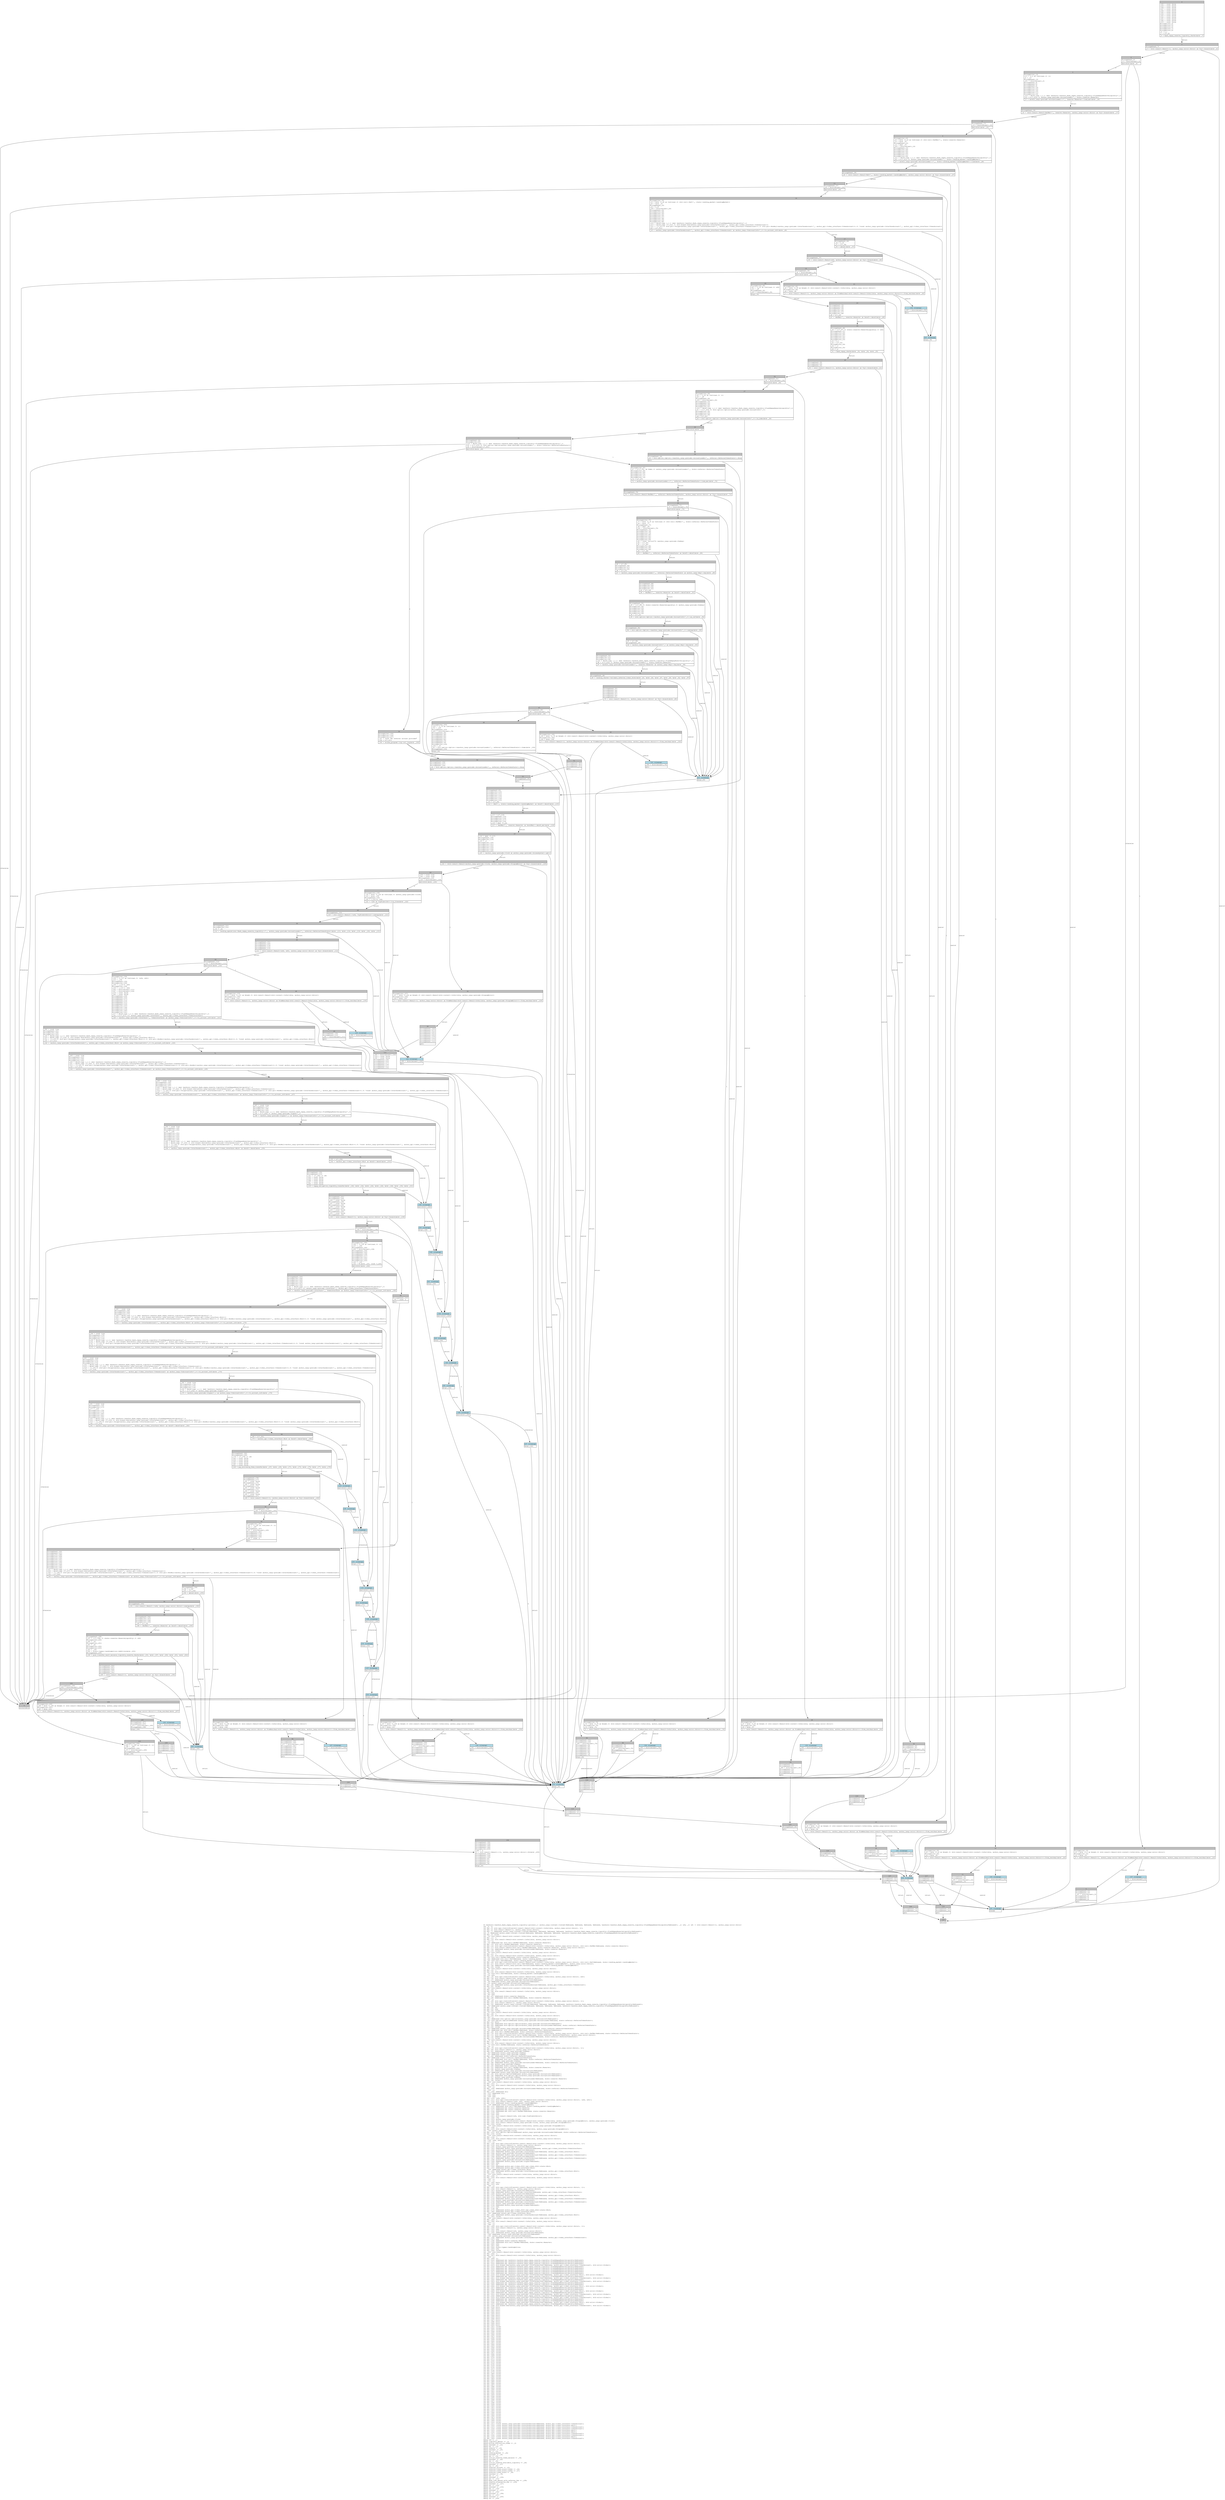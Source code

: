 digraph Mir_0_228 {
    graph [fontname="Courier, monospace"];
    node [fontname="Courier, monospace"];
    edge [fontname="Courier, monospace"];
    label=<fn handlers::handler_flash_repay_reserve_liquidity::process(_1: anchor_lang::context::Context&lt;ReErased, ReErased, ReErased, ReErased, handlers::handler_flash_repay_reserve_liquidity::FlashRepayReserveLiquidity&lt;ReErased&gt;&gt;, _2: u64, _3: u8) -&gt; std::result::Result&lt;(), anchor_lang::error::Error&gt;<br align="left"/>let _4: ();<br align="left"/>let mut _5: std::ops::ControlFlow&lt;std::result::Result&lt;std::convert::Infallible, anchor_lang::error::Error&gt;, ()&gt;;<br align="left"/>let mut _6: std::result::Result&lt;(), anchor_lang::error::Error&gt;;<br align="left"/>let mut _7: &amp;ReErased anchor_lang::context::Context&lt;ReErased, ReErased, ReErased, ReErased, handlers::handler_flash_repay_reserve_liquidity::FlashRepayReserveLiquidity&lt;ReErased&gt;&gt;;<br align="left"/>let _8: &amp;ReErased anchor_lang::context::Context&lt;ReErased, ReErased, ReErased, ReErased, handlers::handler_flash_repay_reserve_liquidity::FlashRepayReserveLiquidity&lt;ReErased&gt;&gt;;<br align="left"/>let mut _9: isize;<br align="left"/>let _10: std::result::Result&lt;std::convert::Infallible, anchor_lang::error::Error&gt;;<br align="left"/>let mut _11: !;<br align="left"/>let mut _12: std::result::Result&lt;std::convert::Infallible, anchor_lang::error::Error&gt;;<br align="left"/>let _13: ();<br align="left"/>let _14: &amp;ReErased mut std::cell::RefMut&lt;ReErased, state::reserve::Reserve&gt;;<br align="left"/>let mut _15: std::cell::RefMut&lt;ReErased, state::reserve::Reserve&gt;;<br align="left"/>let mut _16: std::ops::ControlFlow&lt;std::result::Result&lt;std::convert::Infallible, anchor_lang::error::Error&gt;, std::cell::RefMut&lt;ReErased, state::reserve::Reserve&gt;&gt;;<br align="left"/>let mut _17: std::result::Result&lt;std::cell::RefMut&lt;ReErased, state::reserve::Reserve&gt;, anchor_lang::error::Error&gt;;<br align="left"/>let mut _18: &amp;ReErased anchor_lang::prelude::AccountLoader&lt;ReErased, state::reserve::Reserve&gt;;<br align="left"/>let mut _19: isize;<br align="left"/>let _20: std::result::Result&lt;std::convert::Infallible, anchor_lang::error::Error&gt;;<br align="left"/>let mut _21: !;<br align="left"/>let mut _22: std::result::Result&lt;std::convert::Infallible, anchor_lang::error::Error&gt;;<br align="left"/>let _23: std::cell::RefMut&lt;ReErased, state::reserve::Reserve&gt;;<br align="left"/>let _24: &amp;ReErased std::cell::Ref&lt;ReErased, state::lending_market::LendingMarket&gt;;<br align="left"/>let _25: std::cell::Ref&lt;ReErased, state::lending_market::LendingMarket&gt;;<br align="left"/>let mut _26: std::ops::ControlFlow&lt;std::result::Result&lt;std::convert::Infallible, anchor_lang::error::Error&gt;, std::cell::Ref&lt;ReErased, state::lending_market::LendingMarket&gt;&gt;;<br align="left"/>let mut _27: std::result::Result&lt;std::cell::Ref&lt;ReErased, state::lending_market::LendingMarket&gt;, anchor_lang::error::Error&gt;;<br align="left"/>let mut _28: &amp;ReErased anchor_lang::prelude::AccountLoader&lt;ReErased, state::lending_market::LendingMarket&gt;;<br align="left"/>let mut _29: isize;<br align="left"/>let _30: std::result::Result&lt;std::convert::Infallible, anchor_lang::error::Error&gt;;<br align="left"/>let mut _31: !;<br align="left"/>let mut _32: std::result::Result&lt;std::convert::Infallible, anchor_lang::error::Error&gt;;<br align="left"/>let _33: std::cell::Ref&lt;ReErased, state::lending_market::LendingMarket&gt;;<br align="left"/>let _34: u64;<br align="left"/>let mut _35: std::ops::ControlFlow&lt;std::result::Result&lt;std::convert::Infallible, anchor_lang::error::Error&gt;, u64&gt;;<br align="left"/>let mut _36: std::result::Result&lt;u64, anchor_lang::error::Error&gt;;<br align="left"/>let mut _37: &amp;ReErased anchor_lang::prelude::AccountInfo&lt;ReErased&gt;;<br align="left"/>let _38: &amp;ReErased anchor_lang::prelude::AccountInfo&lt;ReErased&gt;;<br align="left"/>let _39: anchor_lang::prelude::AccountInfo&lt;ReErased&gt;;<br align="left"/>let mut _40: &amp;ReErased anchor_lang::prelude::InterfaceAccount&lt;ReErased, anchor_spl::token_interface::TokenAccount&gt;;<br align="left"/>let mut _41: isize;<br align="left"/>let _42: std::result::Result&lt;std::convert::Infallible, anchor_lang::error::Error&gt;;<br align="left"/>let mut _43: !;<br align="left"/>let mut _44: std::result::Result&lt;std::convert::Infallible, anchor_lang::error::Error&gt;;<br align="left"/>let _45: u64;<br align="left"/>let _46: u64;<br align="left"/>let mut _47: &amp;ReErased state::reserve::Reserve;<br align="left"/>let mut _48: &amp;ReErased std::cell::RefMut&lt;ReErased, state::reserve::Reserve&gt;;<br align="left"/>let _49: ();<br align="left"/>let mut _50: std::ops::ControlFlow&lt;std::result::Result&lt;std::convert::Infallible, anchor_lang::error::Error&gt;, ()&gt;;<br align="left"/>let mut _51: std::result::Result&lt;(), anchor_lang::error::Error&gt;;<br align="left"/>let mut _52: &amp;ReErased anchor_lang::context::Context&lt;ReErased, ReErased, ReErased, ReErased, handlers::handler_flash_repay_reserve_liquidity::FlashRepayReserveLiquidity&lt;ReErased&gt;&gt;;<br align="left"/>let _53: &amp;ReErased anchor_lang::context::Context&lt;ReErased, ReErased, ReErased, ReErased, handlers::handler_flash_repay_reserve_liquidity::FlashRepayReserveLiquidity&lt;ReErased&gt;&gt;;<br align="left"/>let mut _54: u8;<br align="left"/>let mut _55: u64;<br align="left"/>let mut _56: isize;<br align="left"/>let _57: std::result::Result&lt;std::convert::Infallible, anchor_lang::error::Error&gt;;<br align="left"/>let mut _58: !;<br align="left"/>let mut _59: std::result::Result&lt;std::convert::Infallible, anchor_lang::error::Error&gt;;<br align="left"/>let _60: ();<br align="left"/>let _61: &amp;ReErased std::option::Option&lt;anchor_lang::prelude::AccountInfo&lt;ReErased&gt;&gt;;<br align="left"/>let _62: std::option::Option&lt;&amp;ReErased anchor_lang::prelude::AccountLoader&lt;ReErased, state::referral::ReferrerTokenState&gt;&gt;;<br align="left"/>let mut _63: bool;<br align="left"/>let mut _64: &amp;ReErased std::option::Option&lt;anchor_lang::prelude::AccountInfo&lt;ReErased&gt;&gt;;<br align="left"/>let mut _65: &amp;ReErased std::option::Option&lt;anchor_lang::prelude::AccountLoader&lt;ReErased, state::referral::ReferrerTokenState&gt;&gt;;<br align="left"/>let mut _66: isize;<br align="left"/>let _67: &amp;ReErased anchor_lang::prelude::AccountLoader&lt;ReErased, state::referral::ReferrerTokenState&gt;;<br align="left"/>let _68: &amp;ReErased mut std::cell::RefMut&lt;ReErased, state::referral::ReferrerTokenState&gt;;<br align="left"/>let mut _69: std::cell::RefMut&lt;ReErased, state::referral::ReferrerTokenState&gt;;<br align="left"/>let mut _70: std::ops::ControlFlow&lt;std::result::Result&lt;std::convert::Infallible, anchor_lang::error::Error&gt;, std::cell::RefMut&lt;ReErased, state::referral::ReferrerTokenState&gt;&gt;;<br align="left"/>let mut _71: std::result::Result&lt;std::cell::RefMut&lt;ReErased, state::referral::ReferrerTokenState&gt;, anchor_lang::error::Error&gt;;<br align="left"/>let mut _72: &amp;ReErased anchor_lang::prelude::AccountLoader&lt;ReErased, state::referral::ReferrerTokenState&gt;;<br align="left"/>let mut _73: isize;<br align="left"/>let _74: std::result::Result&lt;std::convert::Infallible, anchor_lang::error::Error&gt;;<br align="left"/>let mut _75: !;<br align="left"/>let mut _76: std::result::Result&lt;std::convert::Infallible, anchor_lang::error::Error&gt;;<br align="left"/>let _77: std::cell::RefMut&lt;ReErased, state::referral::ReferrerTokenState&gt;;<br align="left"/>let _78: ();<br align="left"/>let mut _79: std::ops::ControlFlow&lt;std::result::Result&lt;std::convert::Infallible, anchor_lang::error::Error&gt;, ()&gt;;<br align="left"/>let mut _80: std::result::Result&lt;(), anchor_lang::error::Error&gt;;<br align="left"/>let mut _81: &amp;ReErased anchor_lang::prelude::Pubkey;<br align="left"/>let _82: &amp;ReErased anchor_lang::prelude::Pubkey;<br align="left"/>let _83: &amp;ReErased anchor_lang::prelude::Pubkey;<br align="left"/>let mut _84: &amp;ReErased state::referral::ReferrerTokenState;<br align="left"/>let _85: &amp;ReErased state::referral::ReferrerTokenState;<br align="left"/>let mut _86: &amp;ReErased std::cell::RefMut&lt;ReErased, state::referral::ReferrerTokenState&gt;;<br align="left"/>let mut _87: anchor_lang::prelude::Pubkey;<br align="left"/>let mut _88: &amp;ReErased anchor_lang::prelude::AccountLoader&lt;ReErased, state::referral::ReferrerTokenState&gt;;<br align="left"/>let mut _89: anchor_lang::prelude::Pubkey;<br align="left"/>let mut _90: &amp;ReErased state::reserve::Reserve;<br align="left"/>let mut _91: &amp;ReErased std::cell::RefMut&lt;ReErased, state::reserve::Reserve&gt;;<br align="left"/>let mut _92: anchor_lang::prelude::Pubkey;<br align="left"/>let mut _93: &amp;ReErased anchor_lang::prelude::AccountInfo&lt;ReErased&gt;;<br align="left"/>let _94: &amp;ReErased anchor_lang::prelude::AccountInfo&lt;ReErased&gt;;<br align="left"/>let mut _95: std::option::Option&lt;&amp;ReErased anchor_lang::prelude::AccountInfo&lt;ReErased&gt;&gt;;<br align="left"/>let mut _96: &amp;ReErased std::option::Option&lt;anchor_lang::prelude::AccountInfo&lt;ReErased&gt;&gt;;<br align="left"/>let mut _97: anchor_lang::prelude::Pubkey;<br align="left"/>let mut _98: &amp;ReErased anchor_lang::prelude::AccountLoader&lt;ReErased, state::reserve::Reserve&gt;;<br align="left"/>let mut _99: isize;<br align="left"/>let _100: std::result::Result&lt;std::convert::Infallible, anchor_lang::error::Error&gt;;<br align="left"/>let mut _101: !;<br align="left"/>let mut _102: std::result::Result&lt;std::convert::Infallible, anchor_lang::error::Error&gt;;<br align="left"/>let _103: ();<br align="left"/>let mut _104: &amp;ReErased anchor_lang::prelude::AccountLoader&lt;ReErased, state::referral::ReferrerTokenState&gt;;<br align="left"/>let _105: ();<br align="left"/>let mut _106: &amp;ReErased str;<br align="left"/>let _107: &amp;ReErased str;<br align="left"/>let _108: u64;<br align="left"/>let _109: u64;<br align="left"/>let mut _110: (u64, u64);<br align="left"/>let mut _111: std::ops::ControlFlow&lt;std::result::Result&lt;std::convert::Infallible, anchor_lang::error::Error&gt;, (u64, u64)&gt;;<br align="left"/>let mut _112: std::result::Result&lt;(u64, u64), anchor_lang::error::Error&gt;;<br align="left"/>let mut _113: &amp;ReErased state::lending_market::LendingMarket;<br align="left"/>let _114: &amp;ReErased state::lending_market::LendingMarket;<br align="left"/>let mut _115: &amp;ReErased std::cell::Ref&lt;ReErased, state::lending_market::LendingMarket&gt;;<br align="left"/>let mut _116: &amp;ReErased mut state::reserve::Reserve;<br align="left"/>let mut _117: &amp;ReErased mut state::reserve::Reserve;<br align="left"/>let mut _118: &amp;ReErased mut std::cell::RefMut&lt;ReErased, state::reserve::Reserve&gt;;<br align="left"/>let mut _119: u64;<br align="left"/>let mut _120: u64;<br align="left"/>let mut _121: std::result::Result&lt;u64, std::num::TryFromIntError&gt;;<br align="left"/>let mut _122: i64;<br align="left"/>let mut _123: anchor_lang::prelude::Clock;<br align="left"/>let mut _124: std::ops::ControlFlow&lt;std::result::Result&lt;std::convert::Infallible, anchor_lang::prelude::ProgramError&gt;, anchor_lang::prelude::Clock&gt;;<br align="left"/>let mut _125: std::result::Result&lt;anchor_lang::prelude::Clock, anchor_lang::prelude::ProgramError&gt;;<br align="left"/>let mut _126: isize;<br align="left"/>let _127: std::result::Result&lt;std::convert::Infallible, anchor_lang::prelude::ProgramError&gt;;<br align="left"/>let mut _128: !;<br align="left"/>let mut _129: std::result::Result&lt;std::convert::Infallible, anchor_lang::prelude::ProgramError&gt;;<br align="left"/>let _130: anchor_lang::prelude::Clock;<br align="left"/>let mut _131: std::option::Option&lt;&amp;ReErased anchor_lang::prelude::AccountLoader&lt;ReErased, state::referral::ReferrerTokenState&gt;&gt;;<br align="left"/>let mut _132: isize;<br align="left"/>let _133: std::result::Result&lt;std::convert::Infallible, anchor_lang::error::Error&gt;;<br align="left"/>let mut _134: !;<br align="left"/>let mut _135: std::result::Result&lt;std::convert::Infallible, anchor_lang::error::Error&gt;;<br align="left"/>let _136: (u64, u64);<br align="left"/>let _137: ();<br align="left"/>let mut _138: std::ops::ControlFlow&lt;std::result::Result&lt;std::convert::Infallible, anchor_lang::error::Error&gt;, ()&gt;;<br align="left"/>let mut _139: std::result::Result&lt;(), anchor_lang::error::Error&gt;;<br align="left"/>let mut _140: anchor_lang::prelude::AccountInfo&lt;ReErased&gt;;<br align="left"/>let mut _141: &amp;ReErased anchor_lang::prelude::Interface&lt;ReErased, anchor_spl::token_interface::TokenInterface&gt;;<br align="left"/>let mut _142: anchor_lang::prelude::AccountInfo&lt;ReErased&gt;;<br align="left"/>let mut _143: &amp;ReErased anchor_lang::prelude::InterfaceAccount&lt;ReErased, anchor_spl::token_interface::Mint&gt;;<br align="left"/>let mut _144: anchor_lang::prelude::AccountInfo&lt;ReErased&gt;;<br align="left"/>let mut _145: &amp;ReErased anchor_lang::prelude::InterfaceAccount&lt;ReErased, anchor_spl::token_interface::TokenAccount&gt;;<br align="left"/>let mut _146: anchor_lang::prelude::AccountInfo&lt;ReErased&gt;;<br align="left"/>let mut _147: &amp;ReErased anchor_lang::prelude::InterfaceAccount&lt;ReErased, anchor_spl::token_interface::TokenAccount&gt;;<br align="left"/>let mut _148: anchor_lang::prelude::AccountInfo&lt;ReErased&gt;;<br align="left"/>let mut _149: &amp;ReErased anchor_lang::prelude::Signer&lt;ReErased&gt;;<br align="left"/>let mut _150: u64;<br align="left"/>let mut _151: u8;<br align="left"/>let mut _152: &amp;ReErased anchor_spl::token_2022::spl_token_2022::state::Mint;<br align="left"/>let mut _153: &amp;ReErased anchor_spl::token_interface::Mint;<br align="left"/>let _154: &amp;ReErased anchor_spl::token_interface::Mint;<br align="left"/>let mut _155: &amp;ReErased anchor_lang::prelude::InterfaceAccount&lt;ReErased, anchor_spl::token_interface::Mint&gt;;<br align="left"/>let mut _156: isize;<br align="left"/>let _157: std::result::Result&lt;std::convert::Infallible, anchor_lang::error::Error&gt;;<br align="left"/>let mut _158: !;<br align="left"/>let mut _159: std::result::Result&lt;std::convert::Infallible, anchor_lang::error::Error&gt;;<br align="left"/>let _160: ();<br align="left"/>let _161: ();<br align="left"/>let mut _162: bool;<br align="left"/>let mut _163: u64;<br align="left"/>let _164: ();<br align="left"/>let mut _165: std::ops::ControlFlow&lt;std::result::Result&lt;std::convert::Infallible, anchor_lang::error::Error&gt;, ()&gt;;<br align="left"/>let mut _166: std::result::Result&lt;(), anchor_lang::error::Error&gt;;<br align="left"/>let mut _167: anchor_lang::prelude::AccountInfo&lt;ReErased&gt;;<br align="left"/>let mut _168: &amp;ReErased anchor_lang::prelude::Interface&lt;ReErased, anchor_spl::token_interface::TokenInterface&gt;;<br align="left"/>let mut _169: anchor_lang::prelude::AccountInfo&lt;ReErased&gt;;<br align="left"/>let mut _170: &amp;ReErased anchor_lang::prelude::InterfaceAccount&lt;ReErased, anchor_spl::token_interface::Mint&gt;;<br align="left"/>let mut _171: anchor_lang::prelude::AccountInfo&lt;ReErased&gt;;<br align="left"/>let mut _172: &amp;ReErased anchor_lang::prelude::InterfaceAccount&lt;ReErased, anchor_spl::token_interface::TokenAccount&gt;;<br align="left"/>let mut _173: anchor_lang::prelude::AccountInfo&lt;ReErased&gt;;<br align="left"/>let mut _174: &amp;ReErased anchor_lang::prelude::InterfaceAccount&lt;ReErased, anchor_spl::token_interface::TokenAccount&gt;;<br align="left"/>let mut _175: anchor_lang::prelude::AccountInfo&lt;ReErased&gt;;<br align="left"/>let mut _176: &amp;ReErased anchor_lang::prelude::Signer&lt;ReErased&gt;;<br align="left"/>let mut _177: u64;<br align="left"/>let mut _178: u8;<br align="left"/>let mut _179: &amp;ReErased anchor_spl::token_2022::spl_token_2022::state::Mint;<br align="left"/>let mut _180: &amp;ReErased anchor_spl::token_interface::Mint;<br align="left"/>let _181: &amp;ReErased anchor_spl::token_interface::Mint;<br align="left"/>let mut _182: &amp;ReErased anchor_lang::prelude::InterfaceAccount&lt;ReErased, anchor_spl::token_interface::Mint&gt;;<br align="left"/>let mut _183: isize;<br align="left"/>let _184: std::result::Result&lt;std::convert::Infallible, anchor_lang::error::Error&gt;;<br align="left"/>let mut _185: !;<br align="left"/>let mut _186: std::result::Result&lt;std::convert::Infallible, anchor_lang::error::Error&gt;;<br align="left"/>let _187: ();<br align="left"/>let _188: ();<br align="left"/>let mut _189: std::ops::ControlFlow&lt;std::result::Result&lt;std::convert::Infallible, anchor_lang::error::Error&gt;, ()&gt;;<br align="left"/>let mut _190: std::result::Result&lt;(), anchor_lang::error::Error&gt;;<br align="left"/>let mut _191: u64;<br align="left"/>let mut _192: std::result::Result&lt;u64, anchor_lang::error::Error&gt;;<br align="left"/>let mut _193: &amp;ReErased anchor_lang::prelude::AccountInfo&lt;ReErased&gt;;<br align="left"/>let _194: &amp;ReErased anchor_lang::prelude::AccountInfo&lt;ReErased&gt;;<br align="left"/>let _195: anchor_lang::prelude::AccountInfo&lt;ReErased&gt;;<br align="left"/>let mut _196: &amp;ReErased anchor_lang::prelude::InterfaceAccount&lt;ReErased, anchor_spl::token_interface::TokenAccount&gt;;<br align="left"/>let mut _197: u64;<br align="left"/>let mut _198: &amp;ReErased state::reserve::Reserve;<br align="left"/>let mut _199: &amp;ReErased std::cell::RefMut&lt;ReErased, state::reserve::Reserve&gt;;<br align="left"/>let mut _200: u64;<br align="left"/>let mut _201: u64;<br align="left"/>let mut _202: state::types::LendingAction;<br align="left"/>let mut _203: u64;<br align="left"/>let mut _204: isize;<br align="left"/>let _205: std::result::Result&lt;std::convert::Infallible, anchor_lang::error::Error&gt;;<br align="left"/>let mut _206: !;<br align="left"/>let mut _207: std::result::Result&lt;std::convert::Infallible, anchor_lang::error::Error&gt;;<br align="left"/>let _208: ();<br align="left"/>let mut _209: ();<br align="left"/>let mut _210: &amp;ReErased mut handlers::handler_flash_repay_reserve_liquidity::FlashRepayReserveLiquidity&lt;ReErased&gt;;<br align="left"/>let mut _211: &amp;ReErased mut handlers::handler_flash_repay_reserve_liquidity::FlashRepayReserveLiquidity&lt;ReErased&gt;;<br align="left"/>let mut _212: &amp;ReErased mut handlers::handler_flash_repay_reserve_liquidity::FlashRepayReserveLiquidity&lt;ReErased&gt;;<br align="left"/>let mut _213: std::boxed::Box&lt;anchor_lang::prelude::InterfaceAccount&lt;ReErased, anchor_spl::token_interface::TokenAccount&gt;, std::alloc::Global&gt;;<br align="left"/>let mut _214: &amp;ReErased mut handlers::handler_flash_repay_reserve_liquidity::FlashRepayReserveLiquidity&lt;ReErased&gt;;<br align="left"/>let mut _215: &amp;ReErased mut handlers::handler_flash_repay_reserve_liquidity::FlashRepayReserveLiquidity&lt;ReErased&gt;;<br align="left"/>let mut _216: &amp;ReErased mut handlers::handler_flash_repay_reserve_liquidity::FlashRepayReserveLiquidity&lt;ReErased&gt;;<br align="left"/>let mut _217: &amp;ReErased mut handlers::handler_flash_repay_reserve_liquidity::FlashRepayReserveLiquidity&lt;ReErased&gt;;<br align="left"/>let mut _218: &amp;ReErased mut handlers::handler_flash_repay_reserve_liquidity::FlashRepayReserveLiquidity&lt;ReErased&gt;;<br align="left"/>let mut _219: std::boxed::Box&lt;anchor_lang::prelude::InterfaceAccount&lt;ReErased, anchor_spl::token_interface::Mint&gt;, std::alloc::Global&gt;;<br align="left"/>let mut _220: &amp;ReErased mut handlers::handler_flash_repay_reserve_liquidity::FlashRepayReserveLiquidity&lt;ReErased&gt;;<br align="left"/>let mut _221: std::boxed::Box&lt;anchor_lang::prelude::InterfaceAccount&lt;ReErased, anchor_spl::token_interface::TokenAccount&gt;, std::alloc::Global&gt;;<br align="left"/>let mut _222: &amp;ReErased mut handlers::handler_flash_repay_reserve_liquidity::FlashRepayReserveLiquidity&lt;ReErased&gt;;<br align="left"/>let mut _223: std::boxed::Box&lt;anchor_lang::prelude::InterfaceAccount&lt;ReErased, anchor_spl::token_interface::TokenAccount&gt;, std::alloc::Global&gt;;<br align="left"/>let mut _224: &amp;ReErased mut handlers::handler_flash_repay_reserve_liquidity::FlashRepayReserveLiquidity&lt;ReErased&gt;;<br align="left"/>let mut _225: &amp;ReErased mut handlers::handler_flash_repay_reserve_liquidity::FlashRepayReserveLiquidity&lt;ReErased&gt;;<br align="left"/>let mut _226: std::boxed::Box&lt;anchor_lang::prelude::InterfaceAccount&lt;ReErased, anchor_spl::token_interface::Mint&gt;, std::alloc::Global&gt;;<br align="left"/>let mut _227: &amp;ReErased mut handlers::handler_flash_repay_reserve_liquidity::FlashRepayReserveLiquidity&lt;ReErased&gt;;<br align="left"/>let mut _228: &amp;ReErased mut handlers::handler_flash_repay_reserve_liquidity::FlashRepayReserveLiquidity&lt;ReErased&gt;;<br align="left"/>let mut _229: std::boxed::Box&lt;anchor_lang::prelude::InterfaceAccount&lt;ReErased, anchor_spl::token_interface::Mint&gt;, std::alloc::Global&gt;;<br align="left"/>let mut _230: &amp;ReErased mut handlers::handler_flash_repay_reserve_liquidity::FlashRepayReserveLiquidity&lt;ReErased&gt;;<br align="left"/>let mut _231: std::boxed::Box&lt;anchor_lang::prelude::InterfaceAccount&lt;ReErased, anchor_spl::token_interface::TokenAccount&gt;, std::alloc::Global&gt;;<br align="left"/>let mut _232: &amp;ReErased mut handlers::handler_flash_repay_reserve_liquidity::FlashRepayReserveLiquidity&lt;ReErased&gt;;<br align="left"/>let mut _233: std::boxed::Box&lt;anchor_lang::prelude::InterfaceAccount&lt;ReErased, anchor_spl::token_interface::TokenAccount&gt;, std::alloc::Global&gt;;<br align="left"/>let mut _234: &amp;ReErased mut handlers::handler_flash_repay_reserve_liquidity::FlashRepayReserveLiquidity&lt;ReErased&gt;;<br align="left"/>let mut _235: &amp;ReErased mut handlers::handler_flash_repay_reserve_liquidity::FlashRepayReserveLiquidity&lt;ReErased&gt;;<br align="left"/>let mut _236: std::boxed::Box&lt;anchor_lang::prelude::InterfaceAccount&lt;ReErased, anchor_spl::token_interface::Mint&gt;, std::alloc::Global&gt;;<br align="left"/>let mut _237: &amp;ReErased mut handlers::handler_flash_repay_reserve_liquidity::FlashRepayReserveLiquidity&lt;ReErased&gt;;<br align="left"/>let mut _238: std::boxed::Box&lt;anchor_lang::prelude::InterfaceAccount&lt;ReErased, anchor_spl::token_interface::TokenAccount&gt;, std::alloc::Global&gt;;<br align="left"/>let mut _239: bool;<br align="left"/>let mut _240: bool;<br align="left"/>let mut _241: bool;<br align="left"/>let mut _242: bool;<br align="left"/>let mut _243: bool;<br align="left"/>let mut _244: bool;<br align="left"/>let mut _245: bool;<br align="left"/>let mut _246: bool;<br align="left"/>let mut _247: bool;<br align="left"/>let mut _248: bool;<br align="left"/>let mut _249: bool;<br align="left"/>let mut _250: bool;<br align="left"/>let mut _251: isize;<br align="left"/>let mut _252: isize;<br align="left"/>let mut _253: isize;<br align="left"/>let mut _254: isize;<br align="left"/>let mut _255: isize;<br align="left"/>let mut _256: isize;<br align="left"/>let mut _257: isize;<br align="left"/>let mut _258: isize;<br align="left"/>let mut _259: isize;<br align="left"/>let mut _260: isize;<br align="left"/>let mut _261: isize;<br align="left"/>let mut _262: isize;<br align="left"/>let mut _263: isize;<br align="left"/>let mut _264: isize;<br align="left"/>let mut _265: isize;<br align="left"/>let mut _266: isize;<br align="left"/>let mut _267: isize;<br align="left"/>let mut _268: isize;<br align="left"/>let mut _269: isize;<br align="left"/>let mut _270: isize;<br align="left"/>let mut _271: isize;<br align="left"/>let mut _272: isize;<br align="left"/>let mut _273: isize;<br align="left"/>let mut _274: isize;<br align="left"/>let mut _275: isize;<br align="left"/>let mut _276: isize;<br align="left"/>let mut _277: isize;<br align="left"/>let mut _278: isize;<br align="left"/>let mut _279: isize;<br align="left"/>let mut _280: isize;<br align="left"/>let mut _281: isize;<br align="left"/>let mut _282: isize;<br align="left"/>let mut _283: isize;<br align="left"/>let mut _284: isize;<br align="left"/>let mut _285: isize;<br align="left"/>let mut _286: isize;<br align="left"/>let mut _287: isize;<br align="left"/>let mut _288: isize;<br align="left"/>let mut _289: isize;<br align="left"/>let mut _290: isize;<br align="left"/>let mut _291: isize;<br align="left"/>let mut _292: isize;<br align="left"/>let mut _293: isize;<br align="left"/>let mut _294: isize;<br align="left"/>let mut _295: isize;<br align="left"/>let mut _296: isize;<br align="left"/>let mut _297: isize;<br align="left"/>let mut _298: isize;<br align="left"/>let mut _299: isize;<br align="left"/>let mut _300: isize;<br align="left"/>let mut _301: isize;<br align="left"/>let mut _302: isize;<br align="left"/>let mut _303: isize;<br align="left"/>let mut _304: isize;<br align="left"/>let mut _305: isize;<br align="left"/>let mut _306: isize;<br align="left"/>let mut _307: isize;<br align="left"/>let mut _308: isize;<br align="left"/>let mut _309: isize;<br align="left"/>let mut _310: isize;<br align="left"/>let mut _311: *const anchor_lang::prelude::InterfaceAccount&lt;ReErased, anchor_spl::token_interface::TokenAccount&gt;;<br align="left"/>let mut _312: *const anchor_lang::prelude::InterfaceAccount&lt;ReErased, anchor_spl::token_interface::Mint&gt;;<br align="left"/>let mut _313: *const anchor_lang::prelude::InterfaceAccount&lt;ReErased, anchor_spl::token_interface::TokenAccount&gt;;<br align="left"/>let mut _314: *const anchor_lang::prelude::InterfaceAccount&lt;ReErased, anchor_spl::token_interface::TokenAccount&gt;;<br align="left"/>let mut _315: *const anchor_lang::prelude::InterfaceAccount&lt;ReErased, anchor_spl::token_interface::Mint&gt;;<br align="left"/>let mut _316: *const anchor_lang::prelude::InterfaceAccount&lt;ReErased, anchor_spl::token_interface::Mint&gt;;<br align="left"/>let mut _317: *const anchor_lang::prelude::InterfaceAccount&lt;ReErased, anchor_spl::token_interface::TokenAccount&gt;;<br align="left"/>let mut _318: *const anchor_lang::prelude::InterfaceAccount&lt;ReErased, anchor_spl::token_interface::TokenAccount&gt;;<br align="left"/>let mut _319: *const anchor_lang::prelude::InterfaceAccount&lt;ReErased, anchor_spl::token_interface::Mint&gt;;<br align="left"/>let mut _320: *const anchor_lang::prelude::InterfaceAccount&lt;ReErased, anchor_spl::token_interface::TokenAccount&gt;;<br align="left"/>debug ctx =&gt; _1;<br align="left"/>debug liquidity_amount =&gt; _2;<br align="left"/>debug borrow_instruction_index =&gt; _3;<br align="left"/>debug residual =&gt; _10;<br align="left"/>debug val =&gt; _13;<br align="left"/>debug reserve =&gt; _14;<br align="left"/>debug residual =&gt; _20;<br align="left"/>debug val =&gt; _23;<br align="left"/>debug lending_market =&gt; _24;<br align="left"/>debug residual =&gt; _30;<br align="left"/>debug val =&gt; _33;<br align="left"/>debug initial_reserve_token_balance =&gt; _34;<br align="left"/>debug residual =&gt; _42;<br align="left"/>debug val =&gt; _45;<br align="left"/>debug initial_reserve_available_liquidity =&gt; _46;<br align="left"/>debug residual =&gt; _57;<br align="left"/>debug val =&gt; _60;<br align="left"/>debug referrer_account =&gt; _61;<br align="left"/>debug referrer_token_state_loader =&gt; _62;<br align="left"/>debug referrer_token_state_loader =&gt; _67;<br align="left"/>debug referrer_token_state =&gt; _68;<br align="left"/>debug residual =&gt; _74;<br align="left"/>debug val =&gt; _77;<br align="left"/>debug residual =&gt; _100;<br align="left"/>debug val =&gt; _103;<br align="left"/>debug flash_loan_amount_with_referrer_fee =&gt; _108;<br align="left"/>debug reserve_origination_fee =&gt; _109;<br align="left"/>debug residual =&gt; _127;<br align="left"/>debug val =&gt; _130;<br align="left"/>debug residual =&gt; _133;<br align="left"/>debug val =&gt; _136;<br align="left"/>debug residual =&gt; _157;<br align="left"/>debug val =&gt; _160;<br align="left"/>debug residual =&gt; _184;<br align="left"/>debug val =&gt; _187;<br align="left"/>debug residual =&gt; _205;<br align="left"/>debug val =&gt; _208;<br align="left"/>>;
    bb0__0_228 [shape="none", label=<<table border="0" cellborder="1" cellspacing="0"><tr><td bgcolor="gray" align="center" colspan="1">0</td></tr><tr><td align="left" balign="left">_250 = const false<br/>_249 = const false<br/>_248 = const false<br/>_247 = const false<br/>_246 = const false<br/>_245 = const false<br/>_244 = const false<br/>_243 = const false<br/>_242 = const false<br/>_241 = const false<br/>_240 = const false<br/>_239 = const false<br/>StorageLive(_4)<br/>StorageLive(_5)<br/>StorageLive(_6)<br/>StorageLive(_7)<br/>StorageLive(_8)<br/>_8 = &amp;_1<br/>_7 = &amp;(*_8)<br/></td></tr><tr><td align="left">_6 = flash_repay_reserve_liquidity_checks(move _7)</td></tr></table>>];
    bb1__0_228 [shape="none", label=<<table border="0" cellborder="1" cellspacing="0"><tr><td bgcolor="gray" align="center" colspan="1">1</td></tr><tr><td align="left" balign="left">StorageDead(_7)<br/></td></tr><tr><td align="left">_5 = &lt;std::result::Result&lt;(), anchor_lang::error::Error&gt; as Try&gt;::branch(move _6)</td></tr></table>>];
    bb2__0_228 [shape="none", label=<<table border="0" cellborder="1" cellspacing="0"><tr><td bgcolor="gray" align="center" colspan="1">2</td></tr><tr><td align="left" balign="left">StorageDead(_6)<br/>_9 = discriminant(_5)<br/></td></tr><tr><td align="left">switchInt(move _9)</td></tr></table>>];
    bb3__0_228 [shape="none", label=<<table border="0" cellborder="1" cellspacing="0"><tr><td bgcolor="gray" align="center" colspan="1">3</td></tr><tr><td align="left" balign="left">StorageLive(_13)<br/>_13 = ((_5 as Continue).0: ())<br/>_4 = _13<br/>StorageDead(_13)<br/>_251 = discriminant(_5)<br/>StorageDead(_8)<br/>StorageDead(_5)<br/>StorageDead(_4)<br/>StorageLive(_14)<br/>StorageLive(_15)<br/>StorageLive(_16)<br/>StorageLive(_17)<br/>StorageLive(_18)<br/>_210 = deref_copy (_1.1: &amp;mut handlers::handler_flash_repay_reserve_liquidity::FlashRepayReserveLiquidity&lt;'_&gt;)<br/>_18 = &amp;((*_210).3: anchor_lang::prelude::AccountLoader&lt;'_, state::reserve::Reserve&gt;)<br/></td></tr><tr><td align="left">_17 = anchor_lang::prelude::AccountLoader::&lt;'_, reserve::Reserve&gt;::load_mut(move _18)</td></tr></table>>];
    bb4__0_228 [shape="none", label=<<table border="0" cellborder="1" cellspacing="0"><tr><td bgcolor="gray" align="center" colspan="1">4</td></tr><tr><td align="left">unreachable</td></tr></table>>];
    bb5__0_228 [shape="none", label=<<table border="0" cellborder="1" cellspacing="0"><tr><td bgcolor="gray" align="center" colspan="1">5</td></tr><tr><td align="left" balign="left">StorageLive(_10)<br/>_10 = move ((_5 as Break).0: std::result::Result&lt;std::convert::Infallible, anchor_lang::error::Error&gt;)<br/>StorageLive(_12)<br/>_12 = move _10<br/></td></tr><tr><td align="left">_0 = &lt;std::result::Result&lt;(), anchor_lang::error::Error&gt; as FromResidual&lt;std::result::Result&lt;Infallible, anchor_lang::error::Error&gt;&gt;&gt;::from_residual(move _12)</td></tr></table>>];
    bb6__0_228 [shape="none", label=<<table border="0" cellborder="1" cellspacing="0"><tr><td bgcolor="gray" align="center" colspan="1">6</td></tr><tr><td align="left" balign="left">StorageDead(_12)<br/>StorageDead(_10)<br/>_297 = discriminant(_5)<br/>StorageDead(_8)<br/>StorageDead(_5)<br/>StorageDead(_4)<br/></td></tr><tr><td align="left">goto</td></tr></table>>];
    bb7__0_228 [shape="none", label=<<table border="0" cellborder="1" cellspacing="0"><tr><td bgcolor="gray" align="center" colspan="1">7</td></tr><tr><td align="left" balign="left">StorageDead(_18)<br/></td></tr><tr><td align="left">_16 = &lt;std::result::Result&lt;RefMut&lt;'_, reserve::Reserve&gt;, anchor_lang::error::Error&gt; as Try&gt;::branch(move _17)</td></tr></table>>];
    bb8__0_228 [shape="none", label=<<table border="0" cellborder="1" cellspacing="0"><tr><td bgcolor="gray" align="center" colspan="1">8</td></tr><tr><td align="left" balign="left">StorageDead(_17)<br/>_19 = discriminant(_16)<br/></td></tr><tr><td align="left">switchInt(move _19)</td></tr></table>>];
    bb9__0_228 [shape="none", label=<<table border="0" cellborder="1" cellspacing="0"><tr><td bgcolor="gray" align="center" colspan="1">9</td></tr><tr><td align="left" balign="left">StorageLive(_23)<br/>_23 = move ((_16 as Continue).0: std::cell::RefMut&lt;'_, state::reserve::Reserve&gt;)<br/>_15 = move _23<br/>StorageDead(_23)<br/>_14 = &amp;mut _15<br/>_253 = discriminant(_16)<br/>StorageDead(_16)<br/>StorageLive(_24)<br/>StorageLive(_25)<br/>StorageLive(_26)<br/>StorageLive(_27)<br/>StorageLive(_28)<br/>_211 = deref_copy (_1.1: &amp;mut handlers::handler_flash_repay_reserve_liquidity::FlashRepayReserveLiquidity&lt;'_&gt;)<br/>_28 = &amp;((*_211).2: anchor_lang::prelude::AccountLoader&lt;'_, state::lending_market::LendingMarket&gt;)<br/></td></tr><tr><td align="left">_27 = anchor_lang::prelude::AccountLoader::&lt;'_, state::lending_market::LendingMarket&gt;::load(move _28)</td></tr></table>>];
    bb10__0_228 [shape="none", label=<<table border="0" cellborder="1" cellspacing="0"><tr><td bgcolor="gray" align="center" colspan="1">10</td></tr><tr><td align="left" balign="left">StorageLive(_20)<br/>_20 = move ((_16 as Break).0: std::result::Result&lt;std::convert::Infallible, anchor_lang::error::Error&gt;)<br/>StorageLive(_22)<br/>_22 = move _20<br/></td></tr><tr><td align="left">_0 = &lt;std::result::Result&lt;(), anchor_lang::error::Error&gt; as FromResidual&lt;std::result::Result&lt;Infallible, anchor_lang::error::Error&gt;&gt;&gt;::from_residual(move _22)</td></tr></table>>];
    bb11__0_228 [shape="none", label=<<table border="0" cellborder="1" cellspacing="0"><tr><td bgcolor="gray" align="center" colspan="1">11</td></tr><tr><td align="left" balign="left">StorageDead(_22)<br/>StorageDead(_20)<br/>_295 = discriminant(_16)<br/>StorageDead(_16)<br/></td></tr><tr><td align="left">goto</td></tr></table>>];
    bb12__0_228 [shape="none", label=<<table border="0" cellborder="1" cellspacing="0"><tr><td bgcolor="gray" align="center" colspan="1">12</td></tr><tr><td align="left" balign="left">StorageDead(_28)<br/></td></tr><tr><td align="left">_26 = &lt;std::result::Result&lt;Ref&lt;'_, state::lending_market::LendingMarket&gt;, anchor_lang::error::Error&gt; as Try&gt;::branch(move _27)</td></tr></table>>];
    bb13__0_228 [shape="none", label=<<table border="0" cellborder="1" cellspacing="0"><tr><td bgcolor="gray" align="center" colspan="1">13</td></tr><tr><td align="left" balign="left">StorageDead(_27)<br/>_29 = discriminant(_26)<br/></td></tr><tr><td align="left">switchInt(move _29)</td></tr></table>>];
    bb14__0_228 [shape="none", label=<<table border="0" cellborder="1" cellspacing="0"><tr><td bgcolor="gray" align="center" colspan="1">14</td></tr><tr><td align="left" balign="left">StorageLive(_33)<br/>_33 = move ((_26 as Continue).0: std::cell::Ref&lt;'_, state::lending_market::LendingMarket&gt;)<br/>_25 = move _33<br/>StorageDead(_33)<br/>_24 = &amp;_25<br/>_255 = discriminant(_26)<br/>StorageDead(_26)<br/>StorageLive(_34)<br/>StorageLive(_35)<br/>StorageLive(_36)<br/>StorageLive(_37)<br/>StorageLive(_38)<br/>StorageLive(_39)<br/>StorageLive(_40)<br/>_212 = deref_copy (_1.1: &amp;mut handlers::handler_flash_repay_reserve_liquidity::FlashRepayReserveLiquidity&lt;'_&gt;)<br/>_213 = deref_copy ((*_212).5: std::boxed::Box&lt;anchor_lang::prelude::InterfaceAccount&lt;'_, anchor_spl::token_interface::TokenAccount&gt;&gt;)<br/>_311 = (((_213.0: std::ptr::Unique&lt;anchor_lang::prelude::InterfaceAccount&lt;'_, anchor_spl::token_interface::TokenAccount&gt;&gt;).0: std::ptr::NonNull&lt;anchor_lang::prelude::InterfaceAccount&lt;'_, anchor_spl::token_interface::TokenAccount&gt;&gt;).0: *const anchor_lang::prelude::InterfaceAccount&lt;'_, anchor_spl::token_interface::TokenAccount&gt;)<br/>_40 = &amp;(*_311)<br/></td></tr><tr><td align="left">_39 = &lt;anchor_lang::prelude::InterfaceAccount&lt;'_, anchor_spl::token_interface::TokenAccount&gt; as anchor_lang::ToAccountInfo&lt;'_&gt;&gt;::to_account_info(move _40)</td></tr></table>>];
    bb15__0_228 [shape="none", label=<<table border="0" cellborder="1" cellspacing="0"><tr><td bgcolor="gray" align="center" colspan="1">15</td></tr><tr><td align="left" balign="left">StorageLive(_30)<br/>_30 = move ((_26 as Break).0: std::result::Result&lt;std::convert::Infallible, anchor_lang::error::Error&gt;)<br/>StorageLive(_32)<br/>_32 = move _30<br/></td></tr><tr><td align="left">_0 = &lt;std::result::Result&lt;(), anchor_lang::error::Error&gt; as FromResidual&lt;std::result::Result&lt;Infallible, anchor_lang::error::Error&gt;&gt;&gt;::from_residual(move _32)</td></tr></table>>];
    bb16__0_228 [shape="none", label=<<table border="0" cellborder="1" cellspacing="0"><tr><td bgcolor="gray" align="center" colspan="1">16</td></tr><tr><td align="left" balign="left">StorageDead(_32)<br/>StorageDead(_30)<br/>_293 = discriminant(_26)<br/>StorageDead(_26)<br/></td></tr><tr><td align="left">goto</td></tr></table>>];
    bb17__0_228 [shape="none", label=<<table border="0" cellborder="1" cellspacing="0"><tr><td bgcolor="gray" align="center" colspan="1">17</td></tr><tr><td align="left" balign="left">StorageDead(_40)<br/>_38 = &amp;_39<br/>_37 = &amp;(*_38)<br/></td></tr><tr><td align="left">_36 = amount(move _37)</td></tr></table>>];
    bb18__0_228 [shape="none", label=<<table border="0" cellborder="1" cellspacing="0"><tr><td bgcolor="gray" align="center" colspan="1">18</td></tr><tr><td align="left" balign="left">StorageDead(_37)<br/></td></tr><tr><td align="left">_35 = &lt;std::result::Result&lt;u64, anchor_lang::error::Error&gt; as Try&gt;::branch(move _36)</td></tr></table>>];
    bb19__0_228 [shape="none", label=<<table border="0" cellborder="1" cellspacing="0"><tr><td bgcolor="gray" align="center" colspan="1">19</td></tr><tr><td align="left" balign="left">StorageDead(_36)<br/>_41 = discriminant(_35)<br/></td></tr><tr><td align="left">switchInt(move _41)</td></tr></table>>];
    bb20__0_228 [shape="none", label=<<table border="0" cellborder="1" cellspacing="0"><tr><td bgcolor="gray" align="center" colspan="1">20</td></tr><tr><td align="left" balign="left">StorageLive(_45)<br/>_45 = ((_35 as Continue).0: u64)<br/>_34 = _45<br/>StorageDead(_45)<br/>_257 = discriminant(_35)<br/></td></tr><tr><td align="left">drop(_39)</td></tr></table>>];
    bb21__0_228 [shape="none", label=<<table border="0" cellborder="1" cellspacing="0"><tr><td bgcolor="gray" align="center" colspan="1">21</td></tr><tr><td align="left" balign="left">StorageLive(_42)<br/>_42 = move ((_35 as Break).0: std::result::Result&lt;std::convert::Infallible, anchor_lang::error::Error&gt;)<br/>StorageLive(_44)<br/>_44 = move _42<br/></td></tr><tr><td align="left">_0 = &lt;std::result::Result&lt;(), anchor_lang::error::Error&gt; as FromResidual&lt;std::result::Result&lt;Infallible, anchor_lang::error::Error&gt;&gt;&gt;::from_residual(move _44)</td></tr></table>>];
    bb22__0_228 [shape="none", label=<<table border="0" cellborder="1" cellspacing="0"><tr><td bgcolor="gray" align="center" colspan="1">22</td></tr><tr><td align="left" balign="left">StorageDead(_44)<br/>StorageDead(_42)<br/>_291 = discriminant(_35)<br/></td></tr><tr><td align="left">drop(_39)</td></tr></table>>];
    bb23__0_228 [shape="none", label=<<table border="0" cellborder="1" cellspacing="0"><tr><td bgcolor="gray" align="center" colspan="1">23</td></tr><tr><td align="left" balign="left">StorageDead(_39)<br/>StorageDead(_38)<br/>StorageDead(_35)<br/>StorageLive(_46)<br/>StorageLive(_47)<br/>StorageLive(_48)<br/>_48 = &amp;(*_14)<br/></td></tr><tr><td align="left">_47 = &lt;RefMut&lt;'_, reserve::Reserve&gt; as Deref&gt;::deref(move _48)</td></tr></table>>];
    bb24__0_228 [shape="none", label=<<table border="0" cellborder="1" cellspacing="0"><tr><td bgcolor="gray" align="center" colspan="1">24</td></tr><tr><td align="left" balign="left">StorageDead(_48)<br/>_46 = (((*_47).5: state::reserve::ReserveLiquidity).3: u64)<br/>StorageDead(_47)<br/>StorageLive(_49)<br/>StorageLive(_50)<br/>StorageLive(_51)<br/>StorageLive(_52)<br/>StorageLive(_53)<br/>_53 = &amp;_1<br/>_52 = &amp;(*_53)<br/>StorageLive(_54)<br/>_54 = _3<br/>StorageLive(_55)<br/>_55 = _2<br/></td></tr><tr><td align="left">_51 = flash_repay_checks(move _52, move _54, move _55)</td></tr></table>>];
    bb25__0_228 [shape="none", label=<<table border="0" cellborder="1" cellspacing="0"><tr><td bgcolor="gray" align="center" colspan="1">25</td></tr><tr><td align="left" balign="left">StorageDead(_55)<br/>StorageDead(_54)<br/>StorageDead(_52)<br/></td></tr><tr><td align="left">_50 = &lt;std::result::Result&lt;(), anchor_lang::error::Error&gt; as Try&gt;::branch(move _51)</td></tr></table>>];
    bb26__0_228 [shape="none", label=<<table border="0" cellborder="1" cellspacing="0"><tr><td bgcolor="gray" align="center" colspan="1">26</td></tr><tr><td align="left" balign="left">StorageDead(_51)<br/>_56 = discriminant(_50)<br/></td></tr><tr><td align="left">switchInt(move _56)</td></tr></table>>];
    bb27__0_228 [shape="none", label=<<table border="0" cellborder="1" cellspacing="0"><tr><td bgcolor="gray" align="center" colspan="1">27</td></tr><tr><td align="left" balign="left">StorageLive(_60)<br/>_60 = ((_50 as Continue).0: ())<br/>_49 = _60<br/>StorageDead(_60)<br/>_259 = discriminant(_50)<br/>StorageDead(_53)<br/>StorageDead(_50)<br/>StorageDead(_49)<br/>StorageLive(_61)<br/>_214 = deref_copy (_1.1: &amp;mut handlers::handler_flash_repay_reserve_liquidity::FlashRepayReserveLiquidity&lt;'_&gt;)<br/>_61 = &amp;((*_214).9: std::option::Option&lt;anchor_lang::prelude::AccountInfo&lt;'_&gt;&gt;)<br/>StorageLive(_62)<br/>StorageLive(_63)<br/>StorageLive(_64)<br/>_64 = &amp;(*_61)<br/></td></tr><tr><td align="left">_63 = std::option::Option::&lt;anchor_lang::prelude::AccountInfo&lt;'_&gt;&gt;::is_some(move _64)</td></tr></table>>];
    bb28__0_228 [shape="none", label=<<table border="0" cellborder="1" cellspacing="0"><tr><td bgcolor="gray" align="center" colspan="1">28</td></tr><tr><td align="left" balign="left">StorageLive(_57)<br/>_57 = move ((_50 as Break).0: std::result::Result&lt;std::convert::Infallible, anchor_lang::error::Error&gt;)<br/>StorageLive(_59)<br/>_59 = move _57<br/></td></tr><tr><td align="left">_0 = &lt;std::result::Result&lt;(), anchor_lang::error::Error&gt; as FromResidual&lt;std::result::Result&lt;Infallible, anchor_lang::error::Error&gt;&gt;&gt;::from_residual(move _59)</td></tr></table>>];
    bb29__0_228 [shape="none", label=<<table border="0" cellborder="1" cellspacing="0"><tr><td bgcolor="gray" align="center" colspan="1">29</td></tr><tr><td align="left" balign="left">StorageDead(_59)<br/>StorageDead(_57)<br/>_289 = discriminant(_50)<br/>StorageDead(_53)<br/>StorageDead(_50)<br/>StorageDead(_49)<br/></td></tr><tr><td align="left">goto</td></tr></table>>];
    bb30__0_228 [shape="none", label=<<table border="0" cellborder="1" cellspacing="0"><tr><td bgcolor="gray" align="center" colspan="1">30</td></tr><tr><td align="left">switchInt(move _63)</td></tr></table>>];
    bb31__0_228 [shape="none", label=<<table border="0" cellborder="1" cellspacing="0"><tr><td bgcolor="gray" align="center" colspan="1">31</td></tr><tr><td align="left" balign="left">StorageDead(_64)<br/>StorageLive(_65)<br/>_215 = deref_copy (_1.1: &amp;mut handlers::handler_flash_repay_reserve_liquidity::FlashRepayReserveLiquidity&lt;'_&gt;)<br/>_65 = &amp;((*_215).8: std::option::Option&lt;anchor_lang::prelude::AccountLoader&lt;'_, state::referral::ReferrerTokenState&gt;&gt;)<br/>_66 = discriminant((*_65))<br/></td></tr><tr><td align="left">switchInt(move _66)</td></tr></table>>];
    bb32__0_228 [shape="none", label=<<table border="0" cellborder="1" cellspacing="0"><tr><td bgcolor="gray" align="center" colspan="1">32</td></tr><tr><td align="left" balign="left">StorageLive(_105)<br/>StorageLive(_106)<br/>StorageLive(_107)<br/>_107 = const &quot;No referrer account provided&quot;<br/>_106 = &amp;(*_107)<br/></td></tr><tr><td align="left">_105 = solana_program::log::sol_log(move _106)</td></tr></table>>];
    bb33__0_228 [shape="none", label=<<table border="0" cellborder="1" cellspacing="0"><tr><td bgcolor="gray" align="center" colspan="1">33</td></tr><tr><td align="left" balign="left">StorageLive(_67)<br/>_67 = &amp;(((*_65) as Some).0: anchor_lang::prelude::AccountLoader&lt;'_, state::referral::ReferrerTokenState&gt;)<br/>StorageLive(_68)<br/>StorageLive(_69)<br/>StorageLive(_70)<br/>StorageLive(_71)<br/>StorageLive(_72)<br/>_72 = &amp;(*_67)<br/></td></tr><tr><td align="left">_71 = anchor_lang::prelude::AccountLoader::&lt;'_, referral::ReferrerTokenState&gt;::load_mut(move _72)</td></tr></table>>];
    bb34__0_228 [shape="none", label=<<table border="0" cellborder="1" cellspacing="0"><tr><td bgcolor="gray" align="center" colspan="1">34</td></tr><tr><td align="left" balign="left">StorageDead(_72)<br/></td></tr><tr><td align="left">_70 = &lt;std::result::Result&lt;RefMut&lt;'_, referral::ReferrerTokenState&gt;, anchor_lang::error::Error&gt; as Try&gt;::branch(move _71)</td></tr></table>>];
    bb35__0_228 [shape="none", label=<<table border="0" cellborder="1" cellspacing="0"><tr><td bgcolor="gray" align="center" colspan="1">35</td></tr><tr><td align="left" balign="left">StorageDead(_71)<br/>_73 = discriminant(_70)<br/></td></tr><tr><td align="left">switchInt(move _73)</td></tr></table>>];
    bb36__0_228 [shape="none", label=<<table border="0" cellborder="1" cellspacing="0"><tr><td bgcolor="gray" align="center" colspan="1">36</td></tr><tr><td align="left" balign="left">StorageLive(_77)<br/>_77 = move ((_70 as Continue).0: std::cell::RefMut&lt;'_, state::referral::ReferrerTokenState&gt;)<br/>_69 = move _77<br/>StorageDead(_77)<br/>_68 = &amp;mut _69<br/>_261 = discriminant(_70)<br/>StorageDead(_70)<br/>StorageLive(_78)<br/>StorageLive(_79)<br/>StorageLive(_80)<br/>StorageLive(_81)<br/>StorageLive(_82)<br/>StorageLive(_83)<br/>_83 = const {alloc279: &amp;anchor_lang::prelude::Pubkey}<br/>_82 = &amp;(*_83)<br/>_81 = &amp;(*_82)<br/>StorageLive(_84)<br/>StorageLive(_85)<br/>StorageLive(_86)<br/>_86 = &amp;(*_68)<br/></td></tr><tr><td align="left">_85 = &lt;RefMut&lt;'_, referral::ReferrerTokenState&gt; as Deref&gt;::deref(move _86)</td></tr></table>>];
    bb37__0_228 [shape="none", label=<<table border="0" cellborder="1" cellspacing="0"><tr><td bgcolor="gray" align="center" colspan="1">37</td></tr><tr><td align="left" balign="left">StorageLive(_74)<br/>_74 = move ((_70 as Break).0: std::result::Result&lt;std::convert::Infallible, anchor_lang::error::Error&gt;)<br/>StorageLive(_76)<br/>_76 = move _74<br/></td></tr><tr><td align="left">_0 = &lt;std::result::Result&lt;(), anchor_lang::error::Error&gt; as FromResidual&lt;std::result::Result&lt;Infallible, anchor_lang::error::Error&gt;&gt;&gt;::from_residual(move _76)</td></tr></table>>];
    bb38__0_228 [shape="none", label=<<table border="0" cellborder="1" cellspacing="0"><tr><td bgcolor="gray" align="center" colspan="1">38</td></tr><tr><td align="left" balign="left">StorageDead(_76)<br/>StorageDead(_74)<br/>_287 = discriminant(_70)<br/>StorageDead(_70)<br/></td></tr><tr><td align="left">goto</td></tr></table>>];
    bb39__0_228 [shape="none", label=<<table border="0" cellborder="1" cellspacing="0"><tr><td bgcolor="gray" align="center" colspan="1">39</td></tr><tr><td align="left" balign="left">_84 = &amp;(*_85)<br/>StorageDead(_86)<br/>StorageLive(_87)<br/>StorageLive(_88)<br/>_88 = &amp;(*_67)<br/></td></tr><tr><td align="left">_87 = &lt;anchor_lang::prelude::AccountLoader&lt;'_, referral::ReferrerTokenState&gt; as anchor_lang::Key&gt;::key(move _88)</td></tr></table>>];
    bb40__0_228 [shape="none", label=<<table border="0" cellborder="1" cellspacing="0"><tr><td bgcolor="gray" align="center" colspan="1">40</td></tr><tr><td align="left" balign="left">StorageDead(_88)<br/>StorageLive(_89)<br/>StorageLive(_90)<br/>StorageLive(_91)<br/>_91 = &amp;(*_14)<br/></td></tr><tr><td align="left">_90 = &lt;RefMut&lt;'_, reserve::Reserve&gt; as Deref&gt;::deref(move _91)</td></tr></table>>];
    bb41__0_228 [shape="none", label=<<table border="0" cellborder="1" cellspacing="0"><tr><td bgcolor="gray" align="center" colspan="1">41</td></tr><tr><td align="left" balign="left">StorageDead(_91)<br/>_89 = (((*_90).5: state::reserve::ReserveLiquidity).0: anchor_lang::prelude::Pubkey)<br/>StorageLive(_92)<br/>StorageLive(_93)<br/>StorageLive(_94)<br/>StorageLive(_95)<br/>StorageLive(_96)<br/>_96 = &amp;(*_61)<br/></td></tr><tr><td align="left">_95 = std::option::Option::&lt;anchor_lang::prelude::AccountInfo&lt;'_&gt;&gt;::as_ref(move _96)</td></tr></table>>];
    bb42__0_228 [shape="none", label=<<table border="0" cellborder="1" cellspacing="0"><tr><td bgcolor="gray" align="center" colspan="1">42</td></tr><tr><td align="left" balign="left">StorageDead(_96)<br/></td></tr><tr><td align="left">_94 = std::option::Option::&lt;&amp;anchor_lang::prelude::AccountInfo&lt;'_&gt;&gt;::unwrap(move _95)</td></tr></table>>];
    bb43__0_228 [shape="none", label=<<table border="0" cellborder="1" cellspacing="0"><tr><td bgcolor="gray" align="center" colspan="1">43</td></tr><tr><td align="left" balign="left">_93 = &amp;(*_94)<br/>StorageDead(_95)<br/></td></tr><tr><td align="left">_92 = &lt;anchor_lang::prelude::AccountInfo&lt;'_&gt; as anchor_lang::Key&gt;::key(move _93)</td></tr></table>>];
    bb44__0_228 [shape="none", label=<<table border="0" cellborder="1" cellspacing="0"><tr><td bgcolor="gray" align="center" colspan="1">44</td></tr><tr><td align="left" balign="left">StorageDead(_93)<br/>StorageLive(_97)<br/>StorageLive(_98)<br/>_216 = deref_copy (_1.1: &amp;mut handlers::handler_flash_repay_reserve_liquidity::FlashRepayReserveLiquidity&lt;'_&gt;)<br/>_98 = &amp;((*_216).3: anchor_lang::prelude::AccountLoader&lt;'_, state::reserve::Reserve&gt;)<br/></td></tr><tr><td align="left">_97 = &lt;anchor_lang::prelude::AccountLoader&lt;'_, reserve::Reserve&gt; as anchor_lang::Key&gt;::key(move _98)</td></tr></table>>];
    bb45__0_228 [shape="none", label=<<table border="0" cellborder="1" cellspacing="0"><tr><td bgcolor="gray" align="center" colspan="1">45</td></tr><tr><td align="left" balign="left">StorageDead(_98)<br/></td></tr><tr><td align="left">_80 = lending_checks::validate_referrer_token_state(move _81, move _84, move _87, move _89, move _92, move _97)</td></tr></table>>];
    bb46__0_228 [shape="none", label=<<table border="0" cellborder="1" cellspacing="0"><tr><td bgcolor="gray" align="center" colspan="1">46</td></tr><tr><td align="left" balign="left">StorageDead(_97)<br/>StorageDead(_92)<br/>StorageDead(_89)<br/>StorageDead(_87)<br/>StorageDead(_84)<br/>StorageDead(_81)<br/></td></tr><tr><td align="left">_79 = &lt;std::result::Result&lt;(), anchor_lang::error::Error&gt; as Try&gt;::branch(move _80)</td></tr></table>>];
    bb47__0_228 [shape="none", label=<<table border="0" cellborder="1" cellspacing="0"><tr><td bgcolor="gray" align="center" colspan="1">47</td></tr><tr><td align="left" balign="left">StorageDead(_80)<br/>_99 = discriminant(_79)<br/></td></tr><tr><td align="left">switchInt(move _99)</td></tr></table>>];
    bb48__0_228 [shape="none", label=<<table border="0" cellborder="1" cellspacing="0"><tr><td bgcolor="gray" align="center" colspan="1">48</td></tr><tr><td align="left" balign="left">StorageLive(_103)<br/>_103 = ((_79 as Continue).0: ())<br/>_78 = _103<br/>StorageDead(_103)<br/>_263 = discriminant(_79)<br/>StorageDead(_94)<br/>StorageDead(_90)<br/>StorageDead(_85)<br/>StorageDead(_83)<br/>StorageDead(_82)<br/>StorageDead(_79)<br/>StorageDead(_78)<br/>StorageLive(_104)<br/>_104 = _67<br/>_62 = std::option::Option::&lt;&amp;anchor_lang::prelude::AccountLoader&lt;'_, referral::ReferrerTokenState&gt;&gt;::Some(move _104)<br/>StorageDead(_104)<br/></td></tr><tr><td align="left">drop(_69)</td></tr></table>>];
    bb49__0_228 [shape="none", label=<<table border="0" cellborder="1" cellspacing="0"><tr><td bgcolor="gray" align="center" colspan="1">49</td></tr><tr><td align="left" balign="left">StorageLive(_100)<br/>_100 = move ((_79 as Break).0: std::result::Result&lt;std::convert::Infallible, anchor_lang::error::Error&gt;)<br/>StorageLive(_102)<br/>_102 = move _100<br/></td></tr><tr><td align="left">_0 = &lt;std::result::Result&lt;(), anchor_lang::error::Error&gt; as FromResidual&lt;std::result::Result&lt;Infallible, anchor_lang::error::Error&gt;&gt;&gt;::from_residual(move _102)</td></tr></table>>];
    bb50__0_228 [shape="none", label=<<table border="0" cellborder="1" cellspacing="0"><tr><td bgcolor="gray" align="center" colspan="1">50</td></tr><tr><td align="left" balign="left">StorageDead(_102)<br/>StorageDead(_100)<br/>_285 = discriminant(_79)<br/>StorageDead(_94)<br/>StorageDead(_90)<br/>StorageDead(_85)<br/>StorageDead(_83)<br/>StorageDead(_82)<br/>StorageDead(_79)<br/>StorageDead(_78)<br/></td></tr><tr><td align="left">drop(_69)</td></tr></table>>];
    bb51__0_228 [shape="none", label=<<table border="0" cellborder="1" cellspacing="0"><tr><td bgcolor="gray" align="center" colspan="1">51</td></tr><tr><td align="left" balign="left">StorageDead(_69)<br/>StorageDead(_68)<br/>StorageDead(_67)<br/></td></tr><tr><td align="left">goto</td></tr></table>>];
    bb52__0_228 [shape="none", label=<<table border="0" cellborder="1" cellspacing="0"><tr><td bgcolor="gray" align="center" colspan="1">52</td></tr><tr><td align="left" balign="left">StorageDead(_106)<br/>StorageDead(_107)<br/>StorageDead(_105)<br/>_62 = std::option::Option::&lt;&amp;anchor_lang::prelude::AccountLoader&lt;'_, referral::ReferrerTokenState&gt;&gt;::None<br/></td></tr><tr><td align="left">goto</td></tr></table>>];
    bb53__0_228 [shape="none", label=<<table border="0" cellborder="1" cellspacing="0"><tr><td bgcolor="gray" align="center" colspan="1">53</td></tr><tr><td align="left" balign="left">StorageDead(_65)<br/></td></tr><tr><td align="left">goto</td></tr></table>>];
    bb54__0_228 [shape="none", label=<<table border="0" cellborder="1" cellspacing="0"><tr><td bgcolor="gray" align="center" colspan="1">54</td></tr><tr><td align="left" balign="left">StorageDead(_64)<br/>_62 = std::option::Option::&lt;&amp;anchor_lang::prelude::AccountLoader&lt;'_, referral::ReferrerTokenState&gt;&gt;::None<br/></td></tr><tr><td align="left">goto</td></tr></table>>];
    bb55__0_228 [shape="none", label=<<table border="0" cellborder="1" cellspacing="0"><tr><td bgcolor="gray" align="center" colspan="1">55</td></tr><tr><td align="left" balign="left">StorageDead(_63)<br/>StorageLive(_110)<br/>StorageLive(_111)<br/>StorageLive(_112)<br/>StorageLive(_113)<br/>StorageLive(_114)<br/>StorageLive(_115)<br/>_115 = &amp;(*_24)<br/></td></tr><tr><td align="left">_114 = &lt;Ref&lt;'_, state::lending_market::LendingMarket&gt; as Deref&gt;::deref(move _115)</td></tr></table>>];
    bb56__0_228 [shape="none", label=<<table border="0" cellborder="1" cellspacing="0"><tr><td bgcolor="gray" align="center" colspan="1">56</td></tr><tr><td align="left" balign="left">_113 = &amp;(*_114)<br/>StorageDead(_115)<br/>StorageLive(_116)<br/>StorageLive(_117)<br/>StorageLive(_118)<br/>_118 = &amp;mut (*_14)<br/></td></tr><tr><td align="left">_117 = &lt;RefMut&lt;'_, reserve::Reserve&gt; as DerefMut&gt;::deref_mut(move _118)</td></tr></table>>];
    bb57__0_228 [shape="none", label=<<table border="0" cellborder="1" cellspacing="0"><tr><td bgcolor="gray" align="center" colspan="1">57</td></tr><tr><td align="left" balign="left">_116 = &amp;mut (*_117)<br/>StorageDead(_118)<br/>StorageLive(_119)<br/>_119 = _2<br/>StorageLive(_120)<br/>StorageLive(_121)<br/>StorageLive(_122)<br/>StorageLive(_123)<br/>StorageLive(_124)<br/>StorageLive(_125)<br/></td></tr><tr><td align="left">_125 = &lt;anchor_lang::prelude::Clock as anchor_lang::prelude::SolanaSysvar&gt;::get()</td></tr></table>>];
    bb58__0_228 [shape="none", label=<<table border="0" cellborder="1" cellspacing="0"><tr><td bgcolor="gray" align="center" colspan="1">58</td></tr><tr><td align="left">_124 = &lt;std::result::Result&lt;anchor_lang::prelude::Clock, anchor_lang::prelude::ProgramError&gt; as Try&gt;::branch(move _125)</td></tr></table>>];
    bb59__0_228 [shape="none", label=<<table border="0" cellborder="1" cellspacing="0"><tr><td bgcolor="gray" align="center" colspan="1">59</td></tr><tr><td align="left" balign="left">_239 = const true<br/>_240 = const true<br/>StorageDead(_125)<br/>_126 = discriminant(_124)<br/></td></tr><tr><td align="left">switchInt(move _126)</td></tr></table>>];
    bb60__0_228 [shape="none", label=<<table border="0" cellborder="1" cellspacing="0"><tr><td bgcolor="gray" align="center" colspan="1">60</td></tr><tr><td align="left" balign="left">StorageLive(_130)<br/>_130 = move ((_124 as Continue).0: anchor_lang::prelude::Clock)<br/>_123 = move _130<br/>StorageDead(_130)<br/>_122 = (_123.4: i64)<br/></td></tr><tr><td align="left">_121 = &lt;u64 as TryFrom&lt;i64&gt;&gt;::try_from(move _122)</td></tr></table>>];
    bb61__0_228 [shape="none", label=<<table border="0" cellborder="1" cellspacing="0"><tr><td bgcolor="gray" align="center" colspan="1">61</td></tr><tr><td align="left" balign="left">StorageLive(_127)<br/>_127 = move ((_124 as Break).0: std::result::Result&lt;std::convert::Infallible, anchor_lang::prelude::ProgramError&gt;)<br/>StorageLive(_129)<br/>_129 = move _127<br/></td></tr><tr><td align="left">_0 = &lt;std::result::Result&lt;(), anchor_lang::error::Error&gt; as FromResidual&lt;std::result::Result&lt;Infallible, anchor_lang::prelude::ProgramError&gt;&gt;&gt;::from_residual(move _129)</td></tr></table>>];
    bb62__0_228 [shape="none", label=<<table border="0" cellborder="1" cellspacing="0"><tr><td bgcolor="gray" align="center" colspan="1">62</td></tr><tr><td align="left" balign="left">StorageDead(_129)<br/>StorageDead(_127)<br/>StorageDead(_122)<br/>StorageDead(_121)<br/>StorageDead(_120)<br/>StorageDead(_119)<br/>StorageDead(_116)<br/>StorageDead(_113)<br/>StorageDead(_112)<br/></td></tr><tr><td align="left">goto</td></tr></table>>];
    bb63__0_228 [shape="none", label=<<table border="0" cellborder="1" cellspacing="0"><tr><td bgcolor="gray" align="center" colspan="1">63</td></tr><tr><td align="left" balign="left">StorageDead(_122)<br/></td></tr><tr><td align="left">_120 = std::result::Result::&lt;u64, TryFromIntError&gt;::unwrap(move _121)</td></tr></table>>];
    bb64__0_228 [shape="none", label=<<table border="0" cellborder="1" cellspacing="0"><tr><td bgcolor="gray" align="center" colspan="1">64</td></tr><tr><td align="left" balign="left">StorageDead(_121)<br/>StorageLive(_131)<br/>_131 = _62<br/></td></tr><tr><td align="left">_112 = lending_operations::flash_repay_reserve_liquidity::&lt;'_, anchor_lang::prelude::AccountLoader&lt;'_, referral::ReferrerTokenState&gt;&gt;(move _113, move _116, move _119, move _120, move _131)</td></tr></table>>];
    bb65__0_228 [shape="none", label=<<table border="0" cellborder="1" cellspacing="0"><tr><td bgcolor="gray" align="center" colspan="1">65</td></tr><tr><td align="left" balign="left">StorageDead(_131)<br/>StorageDead(_120)<br/>StorageDead(_119)<br/>StorageDead(_116)<br/>StorageDead(_113)<br/></td></tr><tr><td align="left">_111 = &lt;std::result::Result&lt;(u64, u64), anchor_lang::error::Error&gt; as Try&gt;::branch(move _112)</td></tr></table>>];
    bb66__0_228 [shape="none", label=<<table border="0" cellborder="1" cellspacing="0"><tr><td bgcolor="gray" align="center" colspan="1">66</td></tr><tr><td align="left" balign="left">StorageDead(_112)<br/>_132 = discriminant(_111)<br/></td></tr><tr><td align="left">switchInt(move _132)</td></tr></table>>];
    bb67__0_228 [shape="none", label=<<table border="0" cellborder="1" cellspacing="0"><tr><td bgcolor="gray" align="center" colspan="1">67</td></tr><tr><td align="left" balign="left">StorageLive(_136)<br/>_136 = ((_111 as Continue).0: (u64, u64))<br/>_110 = _136<br/>StorageDead(_136)<br/>StorageLive(_108)<br/>_108 = (_110.0: u64)<br/>StorageLive(_109)<br/>_109 = (_110.1: u64)<br/>_265 = discriminant(_111)<br/>_267 = discriminant(_124)<br/>_239 = const false<br/>_240 = const false<br/>StorageDead(_124)<br/>StorageDead(_123)<br/>StorageDead(_117)<br/>StorageDead(_114)<br/>StorageDead(_111)<br/>StorageDead(_110)<br/>StorageLive(_137)<br/>StorageLive(_138)<br/>StorageLive(_139)<br/>StorageLive(_140)<br/>StorageLive(_141)<br/>_217 = deref_copy (_1.1: &amp;mut handlers::handler_flash_repay_reserve_liquidity::FlashRepayReserveLiquidity&lt;'_&gt;)<br/>_141 = &amp;((*_217).11: anchor_lang::prelude::Interface&lt;'_, anchor_spl::token_interface::TokenInterface&gt;)<br/></td></tr><tr><td align="left">_140 = &lt;anchor_lang::prelude::Interface&lt;'_, TokenInterface&gt; as anchor_lang::ToAccountInfo&lt;'_&gt;&gt;::to_account_info(move _141)</td></tr></table>>];
    bb68__0_228 [shape="none", label=<<table border="0" cellborder="1" cellspacing="0"><tr><td bgcolor="gray" align="center" colspan="1">68</td></tr><tr><td align="left" balign="left">StorageLive(_133)<br/>_133 = move ((_111 as Break).0: std::result::Result&lt;std::convert::Infallible, anchor_lang::error::Error&gt;)<br/>StorageLive(_135)<br/>_135 = move _133<br/></td></tr><tr><td align="left">_0 = &lt;std::result::Result&lt;(), anchor_lang::error::Error&gt; as FromResidual&lt;std::result::Result&lt;Infallible, anchor_lang::error::Error&gt;&gt;&gt;::from_residual(move _135)</td></tr></table>>];
    bb69__0_228 [shape="none", label=<<table border="0" cellborder="1" cellspacing="0"><tr><td bgcolor="gray" align="center" colspan="1">69</td></tr><tr><td align="left" balign="left">StorageDead(_135)<br/>StorageDead(_133)<br/>_281 = discriminant(_111)<br/></td></tr><tr><td align="left">goto</td></tr></table>>];
    bb70__0_228 [shape="none", label=<<table border="0" cellborder="1" cellspacing="0"><tr><td bgcolor="gray" align="center" colspan="1">70</td></tr><tr><td align="left" balign="left">_250 = const true<br/>StorageDead(_141)<br/>StorageLive(_142)<br/>StorageLive(_143)<br/>_218 = deref_copy (_1.1: &amp;mut handlers::handler_flash_repay_reserve_liquidity::FlashRepayReserveLiquidity&lt;'_&gt;)<br/>_219 = deref_copy ((*_218).4: std::boxed::Box&lt;anchor_lang::prelude::InterfaceAccount&lt;'_, anchor_spl::token_interface::Mint&gt;&gt;)<br/>_312 = (((_219.0: std::ptr::Unique&lt;anchor_lang::prelude::InterfaceAccount&lt;'_, anchor_spl::token_interface::Mint&gt;&gt;).0: std::ptr::NonNull&lt;anchor_lang::prelude::InterfaceAccount&lt;'_, anchor_spl::token_interface::Mint&gt;&gt;).0: *const anchor_lang::prelude::InterfaceAccount&lt;'_, anchor_spl::token_interface::Mint&gt;)<br/>_143 = &amp;(*_312)<br/></td></tr><tr><td align="left">_142 = &lt;anchor_lang::prelude::InterfaceAccount&lt;'_, anchor_spl::token_interface::Mint&gt; as anchor_lang::ToAccountInfo&lt;'_&gt;&gt;::to_account_info(move _143)</td></tr></table>>];
    bb71__0_228 [shape="none", label=<<table border="0" cellborder="1" cellspacing="0"><tr><td bgcolor="gray" align="center" colspan="1">71</td></tr><tr><td align="left" balign="left">_249 = const true<br/>StorageDead(_143)<br/>StorageLive(_144)<br/>StorageLive(_145)<br/>_220 = deref_copy (_1.1: &amp;mut handlers::handler_flash_repay_reserve_liquidity::FlashRepayReserveLiquidity&lt;'_&gt;)<br/>_221 = deref_copy ((*_220).6: std::boxed::Box&lt;anchor_lang::prelude::InterfaceAccount&lt;'_, anchor_spl::token_interface::TokenAccount&gt;&gt;)<br/>_313 = (((_221.0: std::ptr::Unique&lt;anchor_lang::prelude::InterfaceAccount&lt;'_, anchor_spl::token_interface::TokenAccount&gt;&gt;).0: std::ptr::NonNull&lt;anchor_lang::prelude::InterfaceAccount&lt;'_, anchor_spl::token_interface::TokenAccount&gt;&gt;).0: *const anchor_lang::prelude::InterfaceAccount&lt;'_, anchor_spl::token_interface::TokenAccount&gt;)<br/>_145 = &amp;(*_313)<br/></td></tr><tr><td align="left">_144 = &lt;anchor_lang::prelude::InterfaceAccount&lt;'_, anchor_spl::token_interface::TokenAccount&gt; as anchor_lang::ToAccountInfo&lt;'_&gt;&gt;::to_account_info(move _145)</td></tr></table>>];
    bb72__0_228 [shape="none", label=<<table border="0" cellborder="1" cellspacing="0"><tr><td bgcolor="gray" align="center" colspan="1">72</td></tr><tr><td align="left" balign="left">_248 = const true<br/>StorageDead(_145)<br/>StorageLive(_146)<br/>StorageLive(_147)<br/>_222 = deref_copy (_1.1: &amp;mut handlers::handler_flash_repay_reserve_liquidity::FlashRepayReserveLiquidity&lt;'_&gt;)<br/>_223 = deref_copy ((*_222).5: std::boxed::Box&lt;anchor_lang::prelude::InterfaceAccount&lt;'_, anchor_spl::token_interface::TokenAccount&gt;&gt;)<br/>_314 = (((_223.0: std::ptr::Unique&lt;anchor_lang::prelude::InterfaceAccount&lt;'_, anchor_spl::token_interface::TokenAccount&gt;&gt;).0: std::ptr::NonNull&lt;anchor_lang::prelude::InterfaceAccount&lt;'_, anchor_spl::token_interface::TokenAccount&gt;&gt;).0: *const anchor_lang::prelude::InterfaceAccount&lt;'_, anchor_spl::token_interface::TokenAccount&gt;)<br/>_147 = &amp;(*_314)<br/></td></tr><tr><td align="left">_146 = &lt;anchor_lang::prelude::InterfaceAccount&lt;'_, anchor_spl::token_interface::TokenAccount&gt; as anchor_lang::ToAccountInfo&lt;'_&gt;&gt;::to_account_info(move _147)</td></tr></table>>];
    bb73__0_228 [shape="none", label=<<table border="0" cellborder="1" cellspacing="0"><tr><td bgcolor="gray" align="center" colspan="1">73</td></tr><tr><td align="left" balign="left">_247 = const true<br/>StorageDead(_147)<br/>StorageLive(_148)<br/>StorageLive(_149)<br/>_224 = deref_copy (_1.1: &amp;mut handlers::handler_flash_repay_reserve_liquidity::FlashRepayReserveLiquidity&lt;'_&gt;)<br/>_149 = &amp;((*_224).0: anchor_lang::prelude::Signer&lt;'_&gt;)<br/></td></tr><tr><td align="left">_148 = &lt;anchor_lang::prelude::Signer&lt;'_&gt; as anchor_lang::ToAccountInfo&lt;'_&gt;&gt;::to_account_info(move _149)</td></tr></table>>];
    bb74__0_228 [shape="none", label=<<table border="0" cellborder="1" cellspacing="0"><tr><td bgcolor="gray" align="center" colspan="1">74</td></tr><tr><td align="left" balign="left">_246 = const true<br/>StorageDead(_149)<br/>StorageLive(_150)<br/>_150 = _108<br/>StorageLive(_151)<br/>StorageLive(_152)<br/>StorageLive(_153)<br/>StorageLive(_154)<br/>StorageLive(_155)<br/>_225 = deref_copy (_1.1: &amp;mut handlers::handler_flash_repay_reserve_liquidity::FlashRepayReserveLiquidity&lt;'_&gt;)<br/>_226 = deref_copy ((*_225).4: std::boxed::Box&lt;anchor_lang::prelude::InterfaceAccount&lt;'_, anchor_spl::token_interface::Mint&gt;&gt;)<br/>_315 = (((_226.0: std::ptr::Unique&lt;anchor_lang::prelude::InterfaceAccount&lt;'_, anchor_spl::token_interface::Mint&gt;&gt;).0: std::ptr::NonNull&lt;anchor_lang::prelude::InterfaceAccount&lt;'_, anchor_spl::token_interface::Mint&gt;&gt;).0: *const anchor_lang::prelude::InterfaceAccount&lt;'_, anchor_spl::token_interface::Mint&gt;)<br/>_155 = &amp;(*_315)<br/></td></tr><tr><td align="left">_154 = &lt;anchor_lang::prelude::InterfaceAccount&lt;'_, anchor_spl::token_interface::Mint&gt; as Deref&gt;::deref(move _155)</td></tr></table>>];
    bb75__0_228 [shape="none", label=<<table border="0" cellborder="1" cellspacing="0"><tr><td bgcolor="gray" align="center" colspan="1">75</td></tr><tr><td align="left" balign="left">_153 = &amp;(*_154)<br/></td></tr><tr><td align="left">_152 = &lt;anchor_spl::token_interface::Mint as Deref&gt;::deref(move _153)</td></tr></table>>];
    bb76__0_228 [shape="none", label=<<table border="0" cellborder="1" cellspacing="0"><tr><td bgcolor="gray" align="center" colspan="1">76</td></tr><tr><td align="left" balign="left">StorageDead(_155)<br/>StorageDead(_153)<br/>_151 = ((*_152).2: u8)<br/>_250 = const false<br/>_249 = const false<br/>_248 = const false<br/>_247 = const false<br/>_246 = const false<br/></td></tr><tr><td align="left">_139 = repay_obligation_liquidity_transfer(move _140, move _142, move _144, move _146, move _148, move _150, move _151)</td></tr></table>>];
    bb77__0_228 [shape="none", label=<<table border="0" cellborder="1" cellspacing="0"><tr><td bgcolor="gray" align="center" colspan="1">77</td></tr><tr><td align="left" balign="left">StorageDead(_151)<br/>StorageDead(_150)<br/>_246 = const false<br/>StorageDead(_148)<br/>_247 = const false<br/>StorageDead(_146)<br/>_248 = const false<br/>StorageDead(_144)<br/>_249 = const false<br/>StorageDead(_142)<br/>_250 = const false<br/>StorageDead(_140)<br/></td></tr><tr><td align="left">_138 = &lt;std::result::Result&lt;(), anchor_lang::error::Error&gt; as Try&gt;::branch(move _139)</td></tr></table>>];
    bb78__0_228 [shape="none", label=<<table border="0" cellborder="1" cellspacing="0"><tr><td bgcolor="gray" align="center" colspan="1">78</td></tr><tr><td align="left" balign="left">StorageDead(_139)<br/>_156 = discriminant(_138)<br/></td></tr><tr><td align="left">switchInt(move _156)</td></tr></table>>];
    bb79__0_228 [shape="none", label=<<table border="0" cellborder="1" cellspacing="0"><tr><td bgcolor="gray" align="center" colspan="1">79</td></tr><tr><td align="left" balign="left">StorageLive(_160)<br/>_160 = ((_138 as Continue).0: ())<br/>_137 = _160<br/>StorageDead(_160)<br/>_269 = discriminant(_138)<br/>StorageDead(_154)<br/>StorageDead(_152)<br/>StorageDead(_138)<br/>StorageDead(_137)<br/>StorageLive(_161)<br/>StorageLive(_162)<br/>StorageLive(_163)<br/>_163 = _109<br/>_162 = Gt(move _163, const 0_u64)<br/></td></tr><tr><td align="left">switchInt(move _162)</td></tr></table>>];
    bb80__0_228 [shape="none", label=<<table border="0" cellborder="1" cellspacing="0"><tr><td bgcolor="gray" align="center" colspan="1">80</td></tr><tr><td align="left" balign="left">StorageLive(_157)<br/>_157 = move ((_138 as Break).0: std::result::Result&lt;std::convert::Infallible, anchor_lang::error::Error&gt;)<br/>StorageLive(_159)<br/>_159 = move _157<br/></td></tr><tr><td align="left">_0 = &lt;std::result::Result&lt;(), anchor_lang::error::Error&gt; as FromResidual&lt;std::result::Result&lt;Infallible, anchor_lang::error::Error&gt;&gt;&gt;::from_residual(move _159)</td></tr></table>>];
    bb81__0_228 [shape="none", label=<<table border="0" cellborder="1" cellspacing="0"><tr><td bgcolor="gray" align="center" colspan="1">81</td></tr><tr><td align="left" balign="left">StorageDead(_159)<br/>StorageDead(_157)<br/>_279 = discriminant(_138)<br/>StorageDead(_154)<br/>StorageDead(_152)<br/>StorageDead(_138)<br/>StorageDead(_137)<br/></td></tr><tr><td align="left">goto</td></tr></table>>];
    bb82__0_228 [shape="none", label=<<table border="0" cellborder="1" cellspacing="0"><tr><td bgcolor="gray" align="center" colspan="1">82</td></tr><tr><td align="left" balign="left">StorageDead(_163)<br/>StorageLive(_164)<br/>StorageLive(_165)<br/>StorageLive(_166)<br/>StorageLive(_167)<br/>StorageLive(_168)<br/>_227 = deref_copy (_1.1: &amp;mut handlers::handler_flash_repay_reserve_liquidity::FlashRepayReserveLiquidity&lt;'_&gt;)<br/>_168 = &amp;((*_227).11: anchor_lang::prelude::Interface&lt;'_, anchor_spl::token_interface::TokenInterface&gt;)<br/></td></tr><tr><td align="left">_167 = &lt;anchor_lang::prelude::Interface&lt;'_, TokenInterface&gt; as anchor_lang::ToAccountInfo&lt;'_&gt;&gt;::to_account_info(move _168)</td></tr></table>>];
    bb83__0_228 [shape="none", label=<<table border="0" cellborder="1" cellspacing="0"><tr><td bgcolor="gray" align="center" colspan="1">83</td></tr><tr><td align="left" balign="left">_245 = const true<br/>StorageDead(_168)<br/>StorageLive(_169)<br/>StorageLive(_170)<br/>_228 = deref_copy (_1.1: &amp;mut handlers::handler_flash_repay_reserve_liquidity::FlashRepayReserveLiquidity&lt;'_&gt;)<br/>_229 = deref_copy ((*_228).4: std::boxed::Box&lt;anchor_lang::prelude::InterfaceAccount&lt;'_, anchor_spl::token_interface::Mint&gt;&gt;)<br/>_316 = (((_229.0: std::ptr::Unique&lt;anchor_lang::prelude::InterfaceAccount&lt;'_, anchor_spl::token_interface::Mint&gt;&gt;).0: std::ptr::NonNull&lt;anchor_lang::prelude::InterfaceAccount&lt;'_, anchor_spl::token_interface::Mint&gt;&gt;).0: *const anchor_lang::prelude::InterfaceAccount&lt;'_, anchor_spl::token_interface::Mint&gt;)<br/>_170 = &amp;(*_316)<br/></td></tr><tr><td align="left">_169 = &lt;anchor_lang::prelude::InterfaceAccount&lt;'_, anchor_spl::token_interface::Mint&gt; as anchor_lang::ToAccountInfo&lt;'_&gt;&gt;::to_account_info(move _170)</td></tr></table>>];
    bb84__0_228 [shape="none", label=<<table border="0" cellborder="1" cellspacing="0"><tr><td bgcolor="gray" align="center" colspan="1">84</td></tr><tr><td align="left" balign="left">_244 = const true<br/>StorageDead(_170)<br/>StorageLive(_171)<br/>StorageLive(_172)<br/>_230 = deref_copy (_1.1: &amp;mut handlers::handler_flash_repay_reserve_liquidity::FlashRepayReserveLiquidity&lt;'_&gt;)<br/>_231 = deref_copy ((*_230).6: std::boxed::Box&lt;anchor_lang::prelude::InterfaceAccount&lt;'_, anchor_spl::token_interface::TokenAccount&gt;&gt;)<br/>_317 = (((_231.0: std::ptr::Unique&lt;anchor_lang::prelude::InterfaceAccount&lt;'_, anchor_spl::token_interface::TokenAccount&gt;&gt;).0: std::ptr::NonNull&lt;anchor_lang::prelude::InterfaceAccount&lt;'_, anchor_spl::token_interface::TokenAccount&gt;&gt;).0: *const anchor_lang::prelude::InterfaceAccount&lt;'_, anchor_spl::token_interface::TokenAccount&gt;)<br/>_172 = &amp;(*_317)<br/></td></tr><tr><td align="left">_171 = &lt;anchor_lang::prelude::InterfaceAccount&lt;'_, anchor_spl::token_interface::TokenAccount&gt; as anchor_lang::ToAccountInfo&lt;'_&gt;&gt;::to_account_info(move _172)</td></tr></table>>];
    bb85__0_228 [shape="none", label=<<table border="0" cellborder="1" cellspacing="0"><tr><td bgcolor="gray" align="center" colspan="1">85</td></tr><tr><td align="left" balign="left">_243 = const true<br/>StorageDead(_172)<br/>StorageLive(_173)<br/>StorageLive(_174)<br/>_232 = deref_copy (_1.1: &amp;mut handlers::handler_flash_repay_reserve_liquidity::FlashRepayReserveLiquidity&lt;'_&gt;)<br/>_233 = deref_copy ((*_232).7: std::boxed::Box&lt;anchor_lang::prelude::InterfaceAccount&lt;'_, anchor_spl::token_interface::TokenAccount&gt;&gt;)<br/>_318 = (((_233.0: std::ptr::Unique&lt;anchor_lang::prelude::InterfaceAccount&lt;'_, anchor_spl::token_interface::TokenAccount&gt;&gt;).0: std::ptr::NonNull&lt;anchor_lang::prelude::InterfaceAccount&lt;'_, anchor_spl::token_interface::TokenAccount&gt;&gt;).0: *const anchor_lang::prelude::InterfaceAccount&lt;'_, anchor_spl::token_interface::TokenAccount&gt;)<br/>_174 = &amp;(*_318)<br/></td></tr><tr><td align="left">_173 = &lt;anchor_lang::prelude::InterfaceAccount&lt;'_, anchor_spl::token_interface::TokenAccount&gt; as anchor_lang::ToAccountInfo&lt;'_&gt;&gt;::to_account_info(move _174)</td></tr></table>>];
    bb86__0_228 [shape="none", label=<<table border="0" cellborder="1" cellspacing="0"><tr><td bgcolor="gray" align="center" colspan="1">86</td></tr><tr><td align="left" balign="left">_242 = const true<br/>StorageDead(_174)<br/>StorageLive(_175)<br/>StorageLive(_176)<br/>_234 = deref_copy (_1.1: &amp;mut handlers::handler_flash_repay_reserve_liquidity::FlashRepayReserveLiquidity&lt;'_&gt;)<br/>_176 = &amp;((*_234).0: anchor_lang::prelude::Signer&lt;'_&gt;)<br/></td></tr><tr><td align="left">_175 = &lt;anchor_lang::prelude::Signer&lt;'_&gt; as anchor_lang::ToAccountInfo&lt;'_&gt;&gt;::to_account_info(move _176)</td></tr></table>>];
    bb87__0_228 [shape="none", label=<<table border="0" cellborder="1" cellspacing="0"><tr><td bgcolor="gray" align="center" colspan="1">87</td></tr><tr><td align="left" balign="left">_241 = const true<br/>StorageDead(_176)<br/>StorageLive(_177)<br/>_177 = _109<br/>StorageLive(_178)<br/>StorageLive(_179)<br/>StorageLive(_180)<br/>StorageLive(_181)<br/>StorageLive(_182)<br/>_235 = deref_copy (_1.1: &amp;mut handlers::handler_flash_repay_reserve_liquidity::FlashRepayReserveLiquidity&lt;'_&gt;)<br/>_236 = deref_copy ((*_235).4: std::boxed::Box&lt;anchor_lang::prelude::InterfaceAccount&lt;'_, anchor_spl::token_interface::Mint&gt;&gt;)<br/>_319 = (((_236.0: std::ptr::Unique&lt;anchor_lang::prelude::InterfaceAccount&lt;'_, anchor_spl::token_interface::Mint&gt;&gt;).0: std::ptr::NonNull&lt;anchor_lang::prelude::InterfaceAccount&lt;'_, anchor_spl::token_interface::Mint&gt;&gt;).0: *const anchor_lang::prelude::InterfaceAccount&lt;'_, anchor_spl::token_interface::Mint&gt;)<br/>_182 = &amp;(*_319)<br/></td></tr><tr><td align="left">_181 = &lt;anchor_lang::prelude::InterfaceAccount&lt;'_, anchor_spl::token_interface::Mint&gt; as Deref&gt;::deref(move _182)</td></tr></table>>];
    bb88__0_228 [shape="none", label=<<table border="0" cellborder="1" cellspacing="0"><tr><td bgcolor="gray" align="center" colspan="1">88</td></tr><tr><td align="left" balign="left">_180 = &amp;(*_181)<br/></td></tr><tr><td align="left">_179 = &lt;anchor_spl::token_interface::Mint as Deref&gt;::deref(move _180)</td></tr></table>>];
    bb89__0_228 [shape="none", label=<<table border="0" cellborder="1" cellspacing="0"><tr><td bgcolor="gray" align="center" colspan="1">89</td></tr><tr><td align="left" balign="left">StorageDead(_182)<br/>StorageDead(_180)<br/>_178 = ((*_179).2: u8)<br/>_245 = const false<br/>_244 = const false<br/>_243 = const false<br/>_242 = const false<br/>_241 = const false<br/></td></tr><tr><td align="left">_166 = pay_borrowing_fees_transfer(move _167, move _169, move _171, move _173, move _175, move _177, move _178)</td></tr></table>>];
    bb90__0_228 [shape="none", label=<<table border="0" cellborder="1" cellspacing="0"><tr><td bgcolor="gray" align="center" colspan="1">90</td></tr><tr><td align="left" balign="left">StorageDead(_178)<br/>StorageDead(_177)<br/>_241 = const false<br/>StorageDead(_175)<br/>_242 = const false<br/>StorageDead(_173)<br/>_243 = const false<br/>StorageDead(_171)<br/>_244 = const false<br/>StorageDead(_169)<br/>_245 = const false<br/>StorageDead(_167)<br/></td></tr><tr><td align="left">_165 = &lt;std::result::Result&lt;(), anchor_lang::error::Error&gt; as Try&gt;::branch(move _166)</td></tr></table>>];
    bb91__0_228 [shape="none", label=<<table border="0" cellborder="1" cellspacing="0"><tr><td bgcolor="gray" align="center" colspan="1">91</td></tr><tr><td align="left" balign="left">StorageDead(_166)<br/>_183 = discriminant(_165)<br/></td></tr><tr><td align="left">switchInt(move _183)</td></tr></table>>];
    bb92__0_228 [shape="none", label=<<table border="0" cellborder="1" cellspacing="0"><tr><td bgcolor="gray" align="center" colspan="1">92</td></tr><tr><td align="left" balign="left">StorageLive(_187)<br/>_187 = ((_165 as Continue).0: ())<br/>_164 = _187<br/>StorageDead(_187)<br/>_271 = discriminant(_165)<br/>StorageDead(_181)<br/>StorageDead(_179)<br/>StorageDead(_165)<br/>StorageDead(_164)<br/>_161 = const ()<br/></td></tr><tr><td align="left">goto</td></tr></table>>];
    bb93__0_228 [shape="none", label=<<table border="0" cellborder="1" cellspacing="0"><tr><td bgcolor="gray" align="center" colspan="1">93</td></tr><tr><td align="left" balign="left">StorageLive(_184)<br/>_184 = move ((_165 as Break).0: std::result::Result&lt;std::convert::Infallible, anchor_lang::error::Error&gt;)<br/>StorageLive(_186)<br/>_186 = move _184<br/></td></tr><tr><td align="left">_0 = &lt;std::result::Result&lt;(), anchor_lang::error::Error&gt; as FromResidual&lt;std::result::Result&lt;Infallible, anchor_lang::error::Error&gt;&gt;&gt;::from_residual(move _186)</td></tr></table>>];
    bb94__0_228 [shape="none", label=<<table border="0" cellborder="1" cellspacing="0"><tr><td bgcolor="gray" align="center" colspan="1">94</td></tr><tr><td align="left" balign="left">StorageDead(_186)<br/>StorageDead(_184)<br/>_277 = discriminant(_165)<br/>StorageDead(_181)<br/>StorageDead(_179)<br/>StorageDead(_165)<br/>StorageDead(_164)<br/>StorageDead(_162)<br/>StorageDead(_161)<br/></td></tr><tr><td align="left">goto</td></tr></table>>];
    bb95__0_228 [shape="none", label=<<table border="0" cellborder="1" cellspacing="0"><tr><td bgcolor="gray" align="center" colspan="1">95</td></tr><tr><td align="left" balign="left">StorageDead(_163)<br/>_161 = const ()<br/></td></tr><tr><td align="left">goto</td></tr></table>>];
    bb96__0_228 [shape="none", label=<<table border="0" cellborder="1" cellspacing="0"><tr><td bgcolor="gray" align="center" colspan="1">96</td></tr><tr><td align="left" balign="left">StorageDead(_162)<br/>StorageDead(_161)<br/>StorageLive(_188)<br/>StorageLive(_189)<br/>StorageLive(_190)<br/>StorageLive(_191)<br/>StorageLive(_192)<br/>StorageLive(_193)<br/>StorageLive(_194)<br/>StorageLive(_195)<br/>StorageLive(_196)<br/>_237 = deref_copy (_1.1: &amp;mut handlers::handler_flash_repay_reserve_liquidity::FlashRepayReserveLiquidity&lt;'_&gt;)<br/>_238 = deref_copy ((*_237).5: std::boxed::Box&lt;anchor_lang::prelude::InterfaceAccount&lt;'_, anchor_spl::token_interface::TokenAccount&gt;&gt;)<br/>_320 = (((_238.0: std::ptr::Unique&lt;anchor_lang::prelude::InterfaceAccount&lt;'_, anchor_spl::token_interface::TokenAccount&gt;&gt;).0: std::ptr::NonNull&lt;anchor_lang::prelude::InterfaceAccount&lt;'_, anchor_spl::token_interface::TokenAccount&gt;&gt;).0: *const anchor_lang::prelude::InterfaceAccount&lt;'_, anchor_spl::token_interface::TokenAccount&gt;)<br/>_196 = &amp;(*_320)<br/></td></tr><tr><td align="left">_195 = &lt;anchor_lang::prelude::InterfaceAccount&lt;'_, anchor_spl::token_interface::TokenAccount&gt; as anchor_lang::ToAccountInfo&lt;'_&gt;&gt;::to_account_info(move _196)</td></tr></table>>];
    bb97__0_228 [shape="none", label=<<table border="0" cellborder="1" cellspacing="0"><tr><td bgcolor="gray" align="center" colspan="1">97</td></tr><tr><td align="left" balign="left">StorageDead(_196)<br/>_194 = &amp;_195<br/>_193 = &amp;(*_194)<br/></td></tr><tr><td align="left">_192 = amount(move _193)</td></tr></table>>];
    bb98__0_228 [shape="none", label=<<table border="0" cellborder="1" cellspacing="0"><tr><td bgcolor="gray" align="center" colspan="1">98</td></tr><tr><td align="left" balign="left">StorageDead(_193)<br/></td></tr><tr><td align="left">_191 = std::result::Result::&lt;u64, anchor_lang::error::Error&gt;::unwrap(move _192)</td></tr></table>>];
    bb99__0_228 [shape="none", label=<<table border="0" cellborder="1" cellspacing="0"><tr><td bgcolor="gray" align="center" colspan="1">99</td></tr><tr><td align="left" balign="left">StorageDead(_192)<br/>StorageLive(_197)<br/>StorageLive(_198)<br/>StorageLive(_199)<br/>_199 = &amp;(*_14)<br/></td></tr><tr><td align="left">_198 = &lt;RefMut&lt;'_, reserve::Reserve&gt; as Deref&gt;::deref(move _199)</td></tr></table>>];
    bb100__0_228 [shape="none", label=<<table border="0" cellborder="1" cellspacing="0"><tr><td bgcolor="gray" align="center" colspan="1">100</td></tr><tr><td align="left" balign="left">StorageDead(_199)<br/>_197 = (((*_198).5: state::reserve::ReserveLiquidity).3: u64)<br/>StorageLive(_200)<br/>_200 = _34<br/>StorageLive(_201)<br/>_201 = _46<br/>StorageLive(_202)<br/>StorageLive(_203)<br/>_203 = _108<br/>_202 = state::types::LendingAction::Additive(move _203)<br/>StorageDead(_203)<br/></td></tr><tr><td align="left">_190 = post_transfer_vault_balance_liquidity_reserve_checks(move _191, move _197, move _200, move _201, move _202)</td></tr></table>>];
    bb101__0_228 [shape="none", label=<<table border="0" cellborder="1" cellspacing="0"><tr><td bgcolor="gray" align="center" colspan="1">101</td></tr><tr><td align="left" balign="left">StorageDead(_202)<br/>StorageDead(_201)<br/>StorageDead(_200)<br/>StorageDead(_197)<br/>StorageDead(_191)<br/></td></tr><tr><td align="left">_189 = &lt;std::result::Result&lt;(), anchor_lang::error::Error&gt; as Try&gt;::branch(move _190)</td></tr></table>>];
    bb102__0_228 [shape="none", label=<<table border="0" cellborder="1" cellspacing="0"><tr><td bgcolor="gray" align="center" colspan="1">102</td></tr><tr><td align="left" balign="left">StorageDead(_190)<br/>_204 = discriminant(_189)<br/></td></tr><tr><td align="left">switchInt(move _204)</td></tr></table>>];
    bb103__0_228 [shape="none", label=<<table border="0" cellborder="1" cellspacing="0"><tr><td bgcolor="gray" align="center" colspan="1">103</td></tr><tr><td align="left" balign="left">StorageLive(_208)<br/>_208 = ((_189 as Continue).0: ())<br/>_188 = _208<br/>StorageDead(_208)<br/>_273 = discriminant(_189)<br/>StorageDead(_198)<br/></td></tr><tr><td align="left">drop(_195)</td></tr></table>>];
    bb104__0_228 [shape="none", label=<<table border="0" cellborder="1" cellspacing="0"><tr><td bgcolor="gray" align="center" colspan="1">104</td></tr><tr><td align="left" balign="left">StorageLive(_205)<br/>_205 = move ((_189 as Break).0: std::result::Result&lt;std::convert::Infallible, anchor_lang::error::Error&gt;)<br/>StorageLive(_207)<br/>_207 = move _205<br/></td></tr><tr><td align="left">_0 = &lt;std::result::Result&lt;(), anchor_lang::error::Error&gt; as FromResidual&lt;std::result::Result&lt;Infallible, anchor_lang::error::Error&gt;&gt;&gt;::from_residual(move _207)</td></tr></table>>];
    bb105__0_228 [shape="none", label=<<table border="0" cellborder="1" cellspacing="0"><tr><td bgcolor="gray" align="center" colspan="1">105</td></tr><tr><td align="left" balign="left">StorageDead(_207)<br/>StorageDead(_205)<br/>_275 = discriminant(_189)<br/>StorageDead(_198)<br/></td></tr><tr><td align="left">drop(_195)</td></tr></table>>];
    bb106__0_228 [shape="none", label=<<table border="0" cellborder="1" cellspacing="0"><tr><td bgcolor="gray" align="center" colspan="1">106</td></tr><tr><td align="left" balign="left">StorageDead(_195)<br/>StorageDead(_194)<br/>StorageDead(_189)<br/>StorageDead(_188)<br/>StorageLive(_209)<br/>_209 = ()<br/>_0 = std::result::Result::&lt;(), anchor_lang::error::Error&gt;::Ok(move _209)<br/>StorageDead(_209)<br/>StorageDead(_109)<br/>StorageDead(_108)<br/>StorageDead(_62)<br/>StorageDead(_61)<br/>StorageDead(_46)<br/>StorageDead(_34)<br/></td></tr><tr><td align="left">drop(_25)</td></tr></table>>];
    bb107__0_228 [shape="none", label=<<table border="0" cellborder="1" cellspacing="0"><tr><td bgcolor="gray" align="center" colspan="1">107</td></tr><tr><td align="left" balign="left">StorageDead(_25)<br/>StorageDead(_24)<br/></td></tr><tr><td align="left">drop(_15)</td></tr></table>>];
    bb108__0_228 [shape="none", label=<<table border="0" cellborder="1" cellspacing="0"><tr><td bgcolor="gray" align="center" colspan="1">108</td></tr><tr><td align="left" balign="left">StorageDead(_15)<br/>StorageDead(_14)<br/></td></tr><tr><td align="left">goto</td></tr></table>>];
    bb109__0_228 [shape="none", label=<<table border="0" cellborder="1" cellspacing="0"><tr><td bgcolor="gray" align="center" colspan="1">109</td></tr><tr><td align="left" balign="left">StorageDead(_195)<br/>StorageDead(_194)<br/>StorageDead(_189)<br/>StorageDead(_188)<br/></td></tr><tr><td align="left">goto</td></tr></table>>];
    bb110__0_228 [shape="none", label=<<table border="0" cellborder="1" cellspacing="0"><tr><td bgcolor="gray" align="center" colspan="1">110</td></tr><tr><td align="left" balign="left">StorageDead(_109)<br/>StorageDead(_108)<br/></td></tr><tr><td align="left">goto</td></tr></table>>];
    bb111__0_228 [shape="none", label=<<table border="0" cellborder="1" cellspacing="0"><tr><td bgcolor="gray" align="center" colspan="1">111</td></tr><tr><td align="left" balign="left">_283 = discriminant(_124)<br/>_239 = const false<br/>_240 = const false<br/>StorageDead(_124)<br/>StorageDead(_123)<br/>StorageDead(_117)<br/>StorageDead(_114)<br/>StorageDead(_111)<br/>StorageDead(_110)<br/></td></tr><tr><td align="left">goto</td></tr></table>>];
    bb112__0_228 [shape="none", label=<<table border="0" cellborder="1" cellspacing="0"><tr><td bgcolor="gray" align="center" colspan="1">112</td></tr><tr><td align="left" balign="left">StorageDead(_69)<br/>StorageDead(_68)<br/>StorageDead(_67)<br/>StorageDead(_65)<br/>StorageDead(_63)<br/></td></tr><tr><td align="left">goto</td></tr></table>>];
    bb113__0_228 [shape="none", label=<<table border="0" cellborder="1" cellspacing="0"><tr><td bgcolor="gray" align="center" colspan="1">113</td></tr><tr><td align="left" balign="left">StorageDead(_62)<br/>StorageDead(_61)<br/></td></tr><tr><td align="left">goto</td></tr></table>>];
    bb114__0_228 [shape="none", label=<<table border="0" cellborder="1" cellspacing="0"><tr><td bgcolor="gray" align="center" colspan="1">114</td></tr><tr><td align="left" balign="left">StorageDead(_46)<br/></td></tr><tr><td align="left">goto</td></tr></table>>];
    bb115__0_228 [shape="none", label=<<table border="0" cellborder="1" cellspacing="0"><tr><td bgcolor="gray" align="center" colspan="1">115</td></tr><tr><td align="left" balign="left">StorageDead(_39)<br/>StorageDead(_38)<br/>StorageDead(_35)<br/></td></tr><tr><td align="left">goto</td></tr></table>>];
    bb116__0_228 [shape="none", label=<<table border="0" cellborder="1" cellspacing="0"><tr><td bgcolor="gray" align="center" colspan="1">116</td></tr><tr><td align="left" balign="left">StorageDead(_34)<br/></td></tr><tr><td align="left">drop(_25)</td></tr></table>>];
    bb117__0_228 [shape="none", label=<<table border="0" cellborder="1" cellspacing="0"><tr><td bgcolor="gray" align="center" colspan="1">117</td></tr><tr><td align="left" balign="left">StorageDead(_25)<br/>StorageDead(_24)<br/></td></tr><tr><td align="left">drop(_15)</td></tr></table>>];
    bb118__0_228 [shape="none", label=<<table border="0" cellborder="1" cellspacing="0"><tr><td bgcolor="gray" align="center" colspan="1">118</td></tr><tr><td align="left" balign="left">StorageDead(_15)<br/>StorageDead(_14)<br/></td></tr><tr><td align="left">goto</td></tr></table>>];
    bb119__0_228 [shape="none", label=<<table border="0" cellborder="1" cellspacing="0"><tr><td bgcolor="gray" align="center" colspan="1">119</td></tr><tr><td align="left">return</td></tr></table>>];
    bb120__0_228 [shape="none", label=<<table border="0" cellborder="1" cellspacing="0"><tr><td bgcolor="lightblue" align="center" colspan="1">120 (cleanup)</td></tr><tr><td align="left">drop(_195)</td></tr></table>>];
    bb121__0_228 [shape="none", label=<<table border="0" cellborder="1" cellspacing="0"><tr><td bgcolor="lightblue" align="center" colspan="1">121 (cleanup)</td></tr><tr><td align="left">drop(_69)</td></tr></table>>];
    bb122__0_228 [shape="none", label=<<table border="0" cellborder="1" cellspacing="0"><tr><td bgcolor="lightblue" align="center" colspan="1">122 (cleanup)</td></tr><tr><td align="left">drop(_39)</td></tr></table>>];
    bb123__0_228 [shape="none", label=<<table border="0" cellborder="1" cellspacing="0"><tr><td bgcolor="lightblue" align="center" colspan="1">123 (cleanup)</td></tr><tr><td align="left">drop(_25)</td></tr></table>>];
    bb124__0_228 [shape="none", label=<<table border="0" cellborder="1" cellspacing="0"><tr><td bgcolor="lightblue" align="center" colspan="1">124 (cleanup)</td></tr><tr><td align="left">drop(_15)</td></tr></table>>];
    bb125__0_228 [shape="none", label=<<table border="0" cellborder="1" cellspacing="0"><tr><td bgcolor="lightblue" align="center" colspan="1">125 (cleanup)</td></tr><tr><td align="left">resume</td></tr></table>>];
    bb126__0_228 [shape="none", label=<<table border="0" cellborder="1" cellspacing="0"><tr><td bgcolor="lightblue" align="center" colspan="1">126 (cleanup)</td></tr><tr><td align="left" balign="left">_299 = discriminant(_189)<br/></td></tr><tr><td align="left">goto</td></tr></table>>];
    bb127__0_228 [shape="none", label=<<table border="0" cellborder="1" cellspacing="0"><tr><td bgcolor="lightblue" align="center" colspan="1">127 (cleanup)</td></tr><tr><td align="left" balign="left">_300 = discriminant(_165)<br/></td></tr><tr><td align="left">goto</td></tr></table>>];
    bb128__0_228 [shape="none", label=<<table border="0" cellborder="1" cellspacing="0"><tr><td bgcolor="lightblue" align="center" colspan="1">128 (cleanup)</td></tr><tr><td align="left">drop(_175)</td></tr></table>>];
    bb129__0_228 [shape="none", label=<<table border="0" cellborder="1" cellspacing="0"><tr><td bgcolor="lightblue" align="center" colspan="1">129 (cleanup)</td></tr><tr><td align="left">switchInt(_241)</td></tr></table>>];
    bb130__0_228 [shape="none", label=<<table border="0" cellborder="1" cellspacing="0"><tr><td bgcolor="lightblue" align="center" colspan="1">130 (cleanup)</td></tr><tr><td align="left">drop(_173)</td></tr></table>>];
    bb131__0_228 [shape="none", label=<<table border="0" cellborder="1" cellspacing="0"><tr><td bgcolor="lightblue" align="center" colspan="1">131 (cleanup)</td></tr><tr><td align="left">switchInt(_242)</td></tr></table>>];
    bb132__0_228 [shape="none", label=<<table border="0" cellborder="1" cellspacing="0"><tr><td bgcolor="lightblue" align="center" colspan="1">132 (cleanup)</td></tr><tr><td align="left">drop(_171)</td></tr></table>>];
    bb133__0_228 [shape="none", label=<<table border="0" cellborder="1" cellspacing="0"><tr><td bgcolor="lightblue" align="center" colspan="1">133 (cleanup)</td></tr><tr><td align="left">switchInt(_243)</td></tr></table>>];
    bb134__0_228 [shape="none", label=<<table border="0" cellborder="1" cellspacing="0"><tr><td bgcolor="lightblue" align="center" colspan="1">134 (cleanup)</td></tr><tr><td align="left">drop(_169)</td></tr></table>>];
    bb135__0_228 [shape="none", label=<<table border="0" cellborder="1" cellspacing="0"><tr><td bgcolor="lightblue" align="center" colspan="1">135 (cleanup)</td></tr><tr><td align="left">switchInt(_244)</td></tr></table>>];
    bb136__0_228 [shape="none", label=<<table border="0" cellborder="1" cellspacing="0"><tr><td bgcolor="lightblue" align="center" colspan="1">136 (cleanup)</td></tr><tr><td align="left">drop(_167)</td></tr></table>>];
    bb137__0_228 [shape="none", label=<<table border="0" cellborder="1" cellspacing="0"><tr><td bgcolor="lightblue" align="center" colspan="1">137 (cleanup)</td></tr><tr><td align="left">switchInt(_245)</td></tr></table>>];
    bb138__0_228 [shape="none", label=<<table border="0" cellborder="1" cellspacing="0"><tr><td bgcolor="lightblue" align="center" colspan="1">138 (cleanup)</td></tr><tr><td align="left" balign="left">_301 = discriminant(_138)<br/></td></tr><tr><td align="left">goto</td></tr></table>>];
    bb139__0_228 [shape="none", label=<<table border="0" cellborder="1" cellspacing="0"><tr><td bgcolor="lightblue" align="center" colspan="1">139 (cleanup)</td></tr><tr><td align="left">drop(_148)</td></tr></table>>];
    bb140__0_228 [shape="none", label=<<table border="0" cellborder="1" cellspacing="0"><tr><td bgcolor="lightblue" align="center" colspan="1">140 (cleanup)</td></tr><tr><td align="left">switchInt(_246)</td></tr></table>>];
    bb141__0_228 [shape="none", label=<<table border="0" cellborder="1" cellspacing="0"><tr><td bgcolor="lightblue" align="center" colspan="1">141 (cleanup)</td></tr><tr><td align="left">drop(_146)</td></tr></table>>];
    bb142__0_228 [shape="none", label=<<table border="0" cellborder="1" cellspacing="0"><tr><td bgcolor="lightblue" align="center" colspan="1">142 (cleanup)</td></tr><tr><td align="left">switchInt(_247)</td></tr></table>>];
    bb143__0_228 [shape="none", label=<<table border="0" cellborder="1" cellspacing="0"><tr><td bgcolor="lightblue" align="center" colspan="1">143 (cleanup)</td></tr><tr><td align="left">drop(_144)</td></tr></table>>];
    bb144__0_228 [shape="none", label=<<table border="0" cellborder="1" cellspacing="0"><tr><td bgcolor="lightblue" align="center" colspan="1">144 (cleanup)</td></tr><tr><td align="left">switchInt(_248)</td></tr></table>>];
    bb145__0_228 [shape="none", label=<<table border="0" cellborder="1" cellspacing="0"><tr><td bgcolor="lightblue" align="center" colspan="1">145 (cleanup)</td></tr><tr><td align="left">drop(_142)</td></tr></table>>];
    bb146__0_228 [shape="none", label=<<table border="0" cellborder="1" cellspacing="0"><tr><td bgcolor="lightblue" align="center" colspan="1">146 (cleanup)</td></tr><tr><td align="left">switchInt(_249)</td></tr></table>>];
    bb147__0_228 [shape="none", label=<<table border="0" cellborder="1" cellspacing="0"><tr><td bgcolor="lightblue" align="center" colspan="1">147 (cleanup)</td></tr><tr><td align="left">drop(_140)</td></tr></table>>];
    bb148__0_228 [shape="none", label=<<table border="0" cellborder="1" cellspacing="0"><tr><td bgcolor="lightblue" align="center" colspan="1">148 (cleanup)</td></tr><tr><td align="left">switchInt(_250)</td></tr></table>>];
    bb149__0_228 [shape="none", label=<<table border="0" cellborder="1" cellspacing="0"><tr><td bgcolor="lightblue" align="center" colspan="1">149 (cleanup)</td></tr><tr><td align="left" balign="left">_302 = discriminant(_111)<br/></td></tr><tr><td align="left">goto</td></tr></table>>];
    bb150__0_228 [shape="none", label=<<table border="0" cellborder="1" cellspacing="0"><tr><td bgcolor="lightblue" align="center" colspan="1">150 (cleanup)</td></tr><tr><td align="left" balign="left">_303 = discriminant(_124)<br/></td></tr><tr><td align="left">goto</td></tr></table>>];
    bb151__0_228 [shape="none", label=<<table border="0" cellborder="1" cellspacing="0"><tr><td bgcolor="lightblue" align="center" colspan="1">151 (cleanup)</td></tr><tr><td align="left" balign="left">_304 = discriminant(_79)<br/></td></tr><tr><td align="left">goto</td></tr></table>>];
    bb152__0_228 [shape="none", label=<<table border="0" cellborder="1" cellspacing="0"><tr><td bgcolor="lightblue" align="center" colspan="1">152 (cleanup)</td></tr><tr><td align="left" balign="left">_305 = discriminant(_70)<br/></td></tr><tr><td align="left">goto</td></tr></table>>];
    bb153__0_228 [shape="none", label=<<table border="0" cellborder="1" cellspacing="0"><tr><td bgcolor="lightblue" align="center" colspan="1">153 (cleanup)</td></tr><tr><td align="left" balign="left">_306 = discriminant(_50)<br/></td></tr><tr><td align="left">goto</td></tr></table>>];
    bb154__0_228 [shape="none", label=<<table border="0" cellborder="1" cellspacing="0"><tr><td bgcolor="lightblue" align="center" colspan="1">154 (cleanup)</td></tr><tr><td align="left" balign="left">_307 = discriminant(_35)<br/></td></tr><tr><td align="left">goto</td></tr></table>>];
    bb155__0_228 [shape="none", label=<<table border="0" cellborder="1" cellspacing="0"><tr><td bgcolor="lightblue" align="center" colspan="1">155 (cleanup)</td></tr><tr><td align="left" balign="left">_308 = discriminant(_26)<br/></td></tr><tr><td align="left">goto</td></tr></table>>];
    bb156__0_228 [shape="none", label=<<table border="0" cellborder="1" cellspacing="0"><tr><td bgcolor="lightblue" align="center" colspan="1">156 (cleanup)</td></tr><tr><td align="left" balign="left">_309 = discriminant(_16)<br/></td></tr><tr><td align="left">goto</td></tr></table>>];
    bb157__0_228 [shape="none", label=<<table border="0" cellborder="1" cellspacing="0"><tr><td bgcolor="lightblue" align="center" colspan="1">157 (cleanup)</td></tr><tr><td align="left" balign="left">_310 = discriminant(_5)<br/></td></tr><tr><td align="left">goto</td></tr></table>>];
    bb0__0_228 -> bb1__0_228 [label="return"];
    bb1__0_228 -> bb2__0_228 [label="return"];
    bb1__0_228 -> bb125__0_228 [label="unwind"];
    bb2__0_228 -> bb3__0_228 [label="0"];
    bb2__0_228 -> bb5__0_228 [label="1"];
    bb2__0_228 -> bb4__0_228 [label="otherwise"];
    bb3__0_228 -> bb7__0_228 [label="return"];
    bb5__0_228 -> bb6__0_228 [label="return"];
    bb5__0_228 -> bb157__0_228 [label="unwind"];
    bb6__0_228 -> bb119__0_228 [label=""];
    bb7__0_228 -> bb8__0_228 [label="return"];
    bb7__0_228 -> bb125__0_228 [label="unwind"];
    bb8__0_228 -> bb9__0_228 [label="0"];
    bb8__0_228 -> bb10__0_228 [label="1"];
    bb8__0_228 -> bb4__0_228 [label="otherwise"];
    bb9__0_228 -> bb12__0_228 [label="return"];
    bb9__0_228 -> bb124__0_228 [label="unwind"];
    bb10__0_228 -> bb11__0_228 [label="return"];
    bb10__0_228 -> bb156__0_228 [label="unwind"];
    bb11__0_228 -> bb118__0_228 [label=""];
    bb12__0_228 -> bb13__0_228 [label="return"];
    bb12__0_228 -> bb124__0_228 [label="unwind"];
    bb13__0_228 -> bb14__0_228 [label="0"];
    bb13__0_228 -> bb15__0_228 [label="1"];
    bb13__0_228 -> bb4__0_228 [label="otherwise"];
    bb14__0_228 -> bb17__0_228 [label="return"];
    bb14__0_228 -> bb123__0_228 [label="unwind"];
    bb15__0_228 -> bb16__0_228 [label="return"];
    bb15__0_228 -> bb155__0_228 [label="unwind"];
    bb16__0_228 -> bb117__0_228 [label=""];
    bb17__0_228 -> bb18__0_228 [label="return"];
    bb17__0_228 -> bb122__0_228 [label="unwind"];
    bb18__0_228 -> bb19__0_228 [label="return"];
    bb18__0_228 -> bb122__0_228 [label="unwind"];
    bb19__0_228 -> bb20__0_228 [label="0"];
    bb19__0_228 -> bb21__0_228 [label="1"];
    bb19__0_228 -> bb4__0_228 [label="otherwise"];
    bb20__0_228 -> bb23__0_228 [label="return"];
    bb20__0_228 -> bb123__0_228 [label="unwind"];
    bb21__0_228 -> bb22__0_228 [label="return"];
    bb21__0_228 -> bb154__0_228 [label="unwind"];
    bb22__0_228 -> bb115__0_228 [label="return"];
    bb22__0_228 -> bb123__0_228 [label="unwind"];
    bb23__0_228 -> bb24__0_228 [label="return"];
    bb23__0_228 -> bb123__0_228 [label="unwind"];
    bb24__0_228 -> bb25__0_228 [label="return"];
    bb24__0_228 -> bb123__0_228 [label="unwind"];
    bb25__0_228 -> bb26__0_228 [label="return"];
    bb25__0_228 -> bb123__0_228 [label="unwind"];
    bb26__0_228 -> bb27__0_228 [label="0"];
    bb26__0_228 -> bb28__0_228 [label="1"];
    bb26__0_228 -> bb4__0_228 [label="otherwise"];
    bb27__0_228 -> bb30__0_228 [label="return"];
    bb27__0_228 -> bb123__0_228 [label="unwind"];
    bb28__0_228 -> bb29__0_228 [label="return"];
    bb28__0_228 -> bb153__0_228 [label="unwind"];
    bb29__0_228 -> bb114__0_228 [label=""];
    bb30__0_228 -> bb54__0_228 [label="0"];
    bb30__0_228 -> bb31__0_228 [label="otherwise"];
    bb31__0_228 -> bb32__0_228 [label="0"];
    bb31__0_228 -> bb33__0_228 [label="1"];
    bb31__0_228 -> bb4__0_228 [label="otherwise"];
    bb32__0_228 -> bb52__0_228 [label="return"];
    bb32__0_228 -> bb123__0_228 [label="unwind"];
    bb33__0_228 -> bb34__0_228 [label="return"];
    bb33__0_228 -> bb123__0_228 [label="unwind"];
    bb34__0_228 -> bb35__0_228 [label="return"];
    bb34__0_228 -> bb123__0_228 [label="unwind"];
    bb35__0_228 -> bb36__0_228 [label="0"];
    bb35__0_228 -> bb37__0_228 [label="1"];
    bb35__0_228 -> bb4__0_228 [label="otherwise"];
    bb36__0_228 -> bb39__0_228 [label="return"];
    bb36__0_228 -> bb121__0_228 [label="unwind"];
    bb37__0_228 -> bb38__0_228 [label="return"];
    bb37__0_228 -> bb152__0_228 [label="unwind"];
    bb38__0_228 -> bb112__0_228 [label=""];
    bb39__0_228 -> bb40__0_228 [label="return"];
    bb39__0_228 -> bb121__0_228 [label="unwind"];
    bb40__0_228 -> bb41__0_228 [label="return"];
    bb40__0_228 -> bb121__0_228 [label="unwind"];
    bb41__0_228 -> bb42__0_228 [label="return"];
    bb41__0_228 -> bb121__0_228 [label="unwind"];
    bb42__0_228 -> bb43__0_228 [label="return"];
    bb42__0_228 -> bb121__0_228 [label="unwind"];
    bb43__0_228 -> bb44__0_228 [label="return"];
    bb43__0_228 -> bb121__0_228 [label="unwind"];
    bb44__0_228 -> bb45__0_228 [label="return"];
    bb44__0_228 -> bb121__0_228 [label="unwind"];
    bb45__0_228 -> bb46__0_228 [label="return"];
    bb45__0_228 -> bb121__0_228 [label="unwind"];
    bb46__0_228 -> bb47__0_228 [label="return"];
    bb46__0_228 -> bb121__0_228 [label="unwind"];
    bb47__0_228 -> bb48__0_228 [label="0"];
    bb47__0_228 -> bb49__0_228 [label="1"];
    bb47__0_228 -> bb4__0_228 [label="otherwise"];
    bb48__0_228 -> bb51__0_228 [label="return"];
    bb48__0_228 -> bb123__0_228 [label="unwind"];
    bb49__0_228 -> bb50__0_228 [label="return"];
    bb49__0_228 -> bb151__0_228 [label="unwind"];
    bb50__0_228 -> bb112__0_228 [label="return"];
    bb50__0_228 -> bb123__0_228 [label="unwind"];
    bb51__0_228 -> bb53__0_228 [label=""];
    bb52__0_228 -> bb53__0_228 [label=""];
    bb53__0_228 -> bb55__0_228 [label=""];
    bb54__0_228 -> bb55__0_228 [label=""];
    bb55__0_228 -> bb56__0_228 [label="return"];
    bb55__0_228 -> bb123__0_228 [label="unwind"];
    bb56__0_228 -> bb57__0_228 [label="return"];
    bb56__0_228 -> bb123__0_228 [label="unwind"];
    bb57__0_228 -> bb58__0_228 [label="return"];
    bb57__0_228 -> bb123__0_228 [label="unwind"];
    bb58__0_228 -> bb59__0_228 [label="return"];
    bb58__0_228 -> bb123__0_228 [label="unwind"];
    bb59__0_228 -> bb60__0_228 [label="0"];
    bb59__0_228 -> bb61__0_228 [label="1"];
    bb59__0_228 -> bb4__0_228 [label="otherwise"];
    bb60__0_228 -> bb63__0_228 [label="return"];
    bb60__0_228 -> bb150__0_228 [label="unwind"];
    bb61__0_228 -> bb62__0_228 [label="return"];
    bb61__0_228 -> bb150__0_228 [label="unwind"];
    bb62__0_228 -> bb111__0_228 [label=""];
    bb63__0_228 -> bb64__0_228 [label="return"];
    bb63__0_228 -> bb150__0_228 [label="unwind"];
    bb64__0_228 -> bb65__0_228 [label="return"];
    bb64__0_228 -> bb150__0_228 [label="unwind"];
    bb65__0_228 -> bb66__0_228 [label="return"];
    bb65__0_228 -> bb150__0_228 [label="unwind"];
    bb66__0_228 -> bb67__0_228 [label="0"];
    bb66__0_228 -> bb68__0_228 [label="1"];
    bb66__0_228 -> bb4__0_228 [label="otherwise"];
    bb67__0_228 -> bb70__0_228 [label="return"];
    bb67__0_228 -> bb123__0_228 [label="unwind"];
    bb68__0_228 -> bb69__0_228 [label="return"];
    bb68__0_228 -> bb149__0_228 [label="unwind"];
    bb69__0_228 -> bb111__0_228 [label=""];
    bb70__0_228 -> bb71__0_228 [label="return"];
    bb70__0_228 -> bb148__0_228 [label="unwind"];
    bb71__0_228 -> bb72__0_228 [label="return"];
    bb71__0_228 -> bb146__0_228 [label="unwind"];
    bb72__0_228 -> bb73__0_228 [label="return"];
    bb72__0_228 -> bb144__0_228 [label="unwind"];
    bb73__0_228 -> bb74__0_228 [label="return"];
    bb73__0_228 -> bb142__0_228 [label="unwind"];
    bb74__0_228 -> bb75__0_228 [label="return"];
    bb74__0_228 -> bb140__0_228 [label="unwind"];
    bb75__0_228 -> bb76__0_228 [label="return"];
    bb75__0_228 -> bb140__0_228 [label="unwind"];
    bb76__0_228 -> bb77__0_228 [label="return"];
    bb76__0_228 -> bb140__0_228 [label="unwind"];
    bb77__0_228 -> bb78__0_228 [label="return"];
    bb77__0_228 -> bb123__0_228 [label="unwind"];
    bb78__0_228 -> bb79__0_228 [label="0"];
    bb78__0_228 -> bb80__0_228 [label="1"];
    bb78__0_228 -> bb4__0_228 [label="otherwise"];
    bb79__0_228 -> bb95__0_228 [label="0"];
    bb79__0_228 -> bb82__0_228 [label="otherwise"];
    bb80__0_228 -> bb81__0_228 [label="return"];
    bb80__0_228 -> bb138__0_228 [label="unwind"];
    bb81__0_228 -> bb110__0_228 [label=""];
    bb82__0_228 -> bb83__0_228 [label="return"];
    bb82__0_228 -> bb123__0_228 [label="unwind"];
    bb83__0_228 -> bb84__0_228 [label="return"];
    bb83__0_228 -> bb137__0_228 [label="unwind"];
    bb84__0_228 -> bb85__0_228 [label="return"];
    bb84__0_228 -> bb135__0_228 [label="unwind"];
    bb85__0_228 -> bb86__0_228 [label="return"];
    bb85__0_228 -> bb133__0_228 [label="unwind"];
    bb86__0_228 -> bb87__0_228 [label="return"];
    bb86__0_228 -> bb131__0_228 [label="unwind"];
    bb87__0_228 -> bb88__0_228 [label="return"];
    bb87__0_228 -> bb129__0_228 [label="unwind"];
    bb88__0_228 -> bb89__0_228 [label="return"];
    bb88__0_228 -> bb129__0_228 [label="unwind"];
    bb89__0_228 -> bb90__0_228 [label="return"];
    bb89__0_228 -> bb129__0_228 [label="unwind"];
    bb90__0_228 -> bb91__0_228 [label="return"];
    bb90__0_228 -> bb123__0_228 [label="unwind"];
    bb91__0_228 -> bb92__0_228 [label="0"];
    bb91__0_228 -> bb93__0_228 [label="1"];
    bb91__0_228 -> bb4__0_228 [label="otherwise"];
    bb92__0_228 -> bb96__0_228 [label=""];
    bb93__0_228 -> bb94__0_228 [label="return"];
    bb93__0_228 -> bb127__0_228 [label="unwind"];
    bb94__0_228 -> bb110__0_228 [label=""];
    bb95__0_228 -> bb96__0_228 [label=""];
    bb96__0_228 -> bb97__0_228 [label="return"];
    bb96__0_228 -> bb123__0_228 [label="unwind"];
    bb97__0_228 -> bb98__0_228 [label="return"];
    bb97__0_228 -> bb120__0_228 [label="unwind"];
    bb98__0_228 -> bb99__0_228 [label="return"];
    bb98__0_228 -> bb120__0_228 [label="unwind"];
    bb99__0_228 -> bb100__0_228 [label="return"];
    bb99__0_228 -> bb120__0_228 [label="unwind"];
    bb100__0_228 -> bb101__0_228 [label="return"];
    bb100__0_228 -> bb120__0_228 [label="unwind"];
    bb101__0_228 -> bb102__0_228 [label="return"];
    bb101__0_228 -> bb120__0_228 [label="unwind"];
    bb102__0_228 -> bb103__0_228 [label="0"];
    bb102__0_228 -> bb104__0_228 [label="1"];
    bb102__0_228 -> bb4__0_228 [label="otherwise"];
    bb103__0_228 -> bb106__0_228 [label="return"];
    bb103__0_228 -> bb123__0_228 [label="unwind"];
    bb104__0_228 -> bb105__0_228 [label="return"];
    bb104__0_228 -> bb126__0_228 [label="unwind"];
    bb105__0_228 -> bb109__0_228 [label="return"];
    bb105__0_228 -> bb123__0_228 [label="unwind"];
    bb106__0_228 -> bb107__0_228 [label="return"];
    bb106__0_228 -> bb124__0_228 [label="unwind"];
    bb107__0_228 -> bb108__0_228 [label="return"];
    bb107__0_228 -> bb125__0_228 [label="unwind"];
    bb108__0_228 -> bb119__0_228 [label=""];
    bb109__0_228 -> bb110__0_228 [label=""];
    bb110__0_228 -> bb113__0_228 [label=""];
    bb111__0_228 -> bb113__0_228 [label=""];
    bb112__0_228 -> bb113__0_228 [label=""];
    bb113__0_228 -> bb114__0_228 [label=""];
    bb114__0_228 -> bb116__0_228 [label=""];
    bb115__0_228 -> bb116__0_228 [label=""];
    bb116__0_228 -> bb117__0_228 [label="return"];
    bb116__0_228 -> bb124__0_228 [label="unwind"];
    bb117__0_228 -> bb118__0_228 [label="return"];
    bb117__0_228 -> bb125__0_228 [label="unwind"];
    bb118__0_228 -> bb119__0_228 [label=""];
    bb120__0_228 -> bb123__0_228 [label="return"];
    bb121__0_228 -> bb123__0_228 [label="return"];
    bb122__0_228 -> bb123__0_228 [label="return"];
    bb123__0_228 -> bb124__0_228 [label="return"];
    bb124__0_228 -> bb125__0_228 [label="return"];
    bb126__0_228 -> bb120__0_228 [label=""];
    bb127__0_228 -> bb123__0_228 [label=""];
    bb128__0_228 -> bb131__0_228 [label="return"];
    bb129__0_228 -> bb131__0_228 [label="0"];
    bb129__0_228 -> bb128__0_228 [label="otherwise"];
    bb130__0_228 -> bb133__0_228 [label="return"];
    bb131__0_228 -> bb133__0_228 [label="0"];
    bb131__0_228 -> bb130__0_228 [label="otherwise"];
    bb132__0_228 -> bb135__0_228 [label="return"];
    bb133__0_228 -> bb135__0_228 [label="0"];
    bb133__0_228 -> bb132__0_228 [label="otherwise"];
    bb134__0_228 -> bb137__0_228 [label="return"];
    bb135__0_228 -> bb137__0_228 [label="0"];
    bb135__0_228 -> bb134__0_228 [label="otherwise"];
    bb136__0_228 -> bb123__0_228 [label="return"];
    bb137__0_228 -> bb123__0_228 [label="0"];
    bb137__0_228 -> bb136__0_228 [label="otherwise"];
    bb138__0_228 -> bb123__0_228 [label=""];
    bb139__0_228 -> bb142__0_228 [label="return"];
    bb140__0_228 -> bb142__0_228 [label="0"];
    bb140__0_228 -> bb139__0_228 [label="otherwise"];
    bb141__0_228 -> bb144__0_228 [label="return"];
    bb142__0_228 -> bb144__0_228 [label="0"];
    bb142__0_228 -> bb141__0_228 [label="otherwise"];
    bb143__0_228 -> bb146__0_228 [label="return"];
    bb144__0_228 -> bb146__0_228 [label="0"];
    bb144__0_228 -> bb143__0_228 [label="otherwise"];
    bb145__0_228 -> bb148__0_228 [label="return"];
    bb146__0_228 -> bb148__0_228 [label="0"];
    bb146__0_228 -> bb145__0_228 [label="otherwise"];
    bb147__0_228 -> bb123__0_228 [label="return"];
    bb148__0_228 -> bb123__0_228 [label="0"];
    bb148__0_228 -> bb147__0_228 [label="otherwise"];
    bb149__0_228 -> bb150__0_228 [label=""];
    bb150__0_228 -> bb123__0_228 [label=""];
    bb151__0_228 -> bb121__0_228 [label=""];
    bb152__0_228 -> bb123__0_228 [label=""];
    bb153__0_228 -> bb123__0_228 [label=""];
    bb154__0_228 -> bb122__0_228 [label=""];
    bb155__0_228 -> bb124__0_228 [label=""];
    bb156__0_228 -> bb125__0_228 [label=""];
    bb157__0_228 -> bb125__0_228 [label=""];
}
